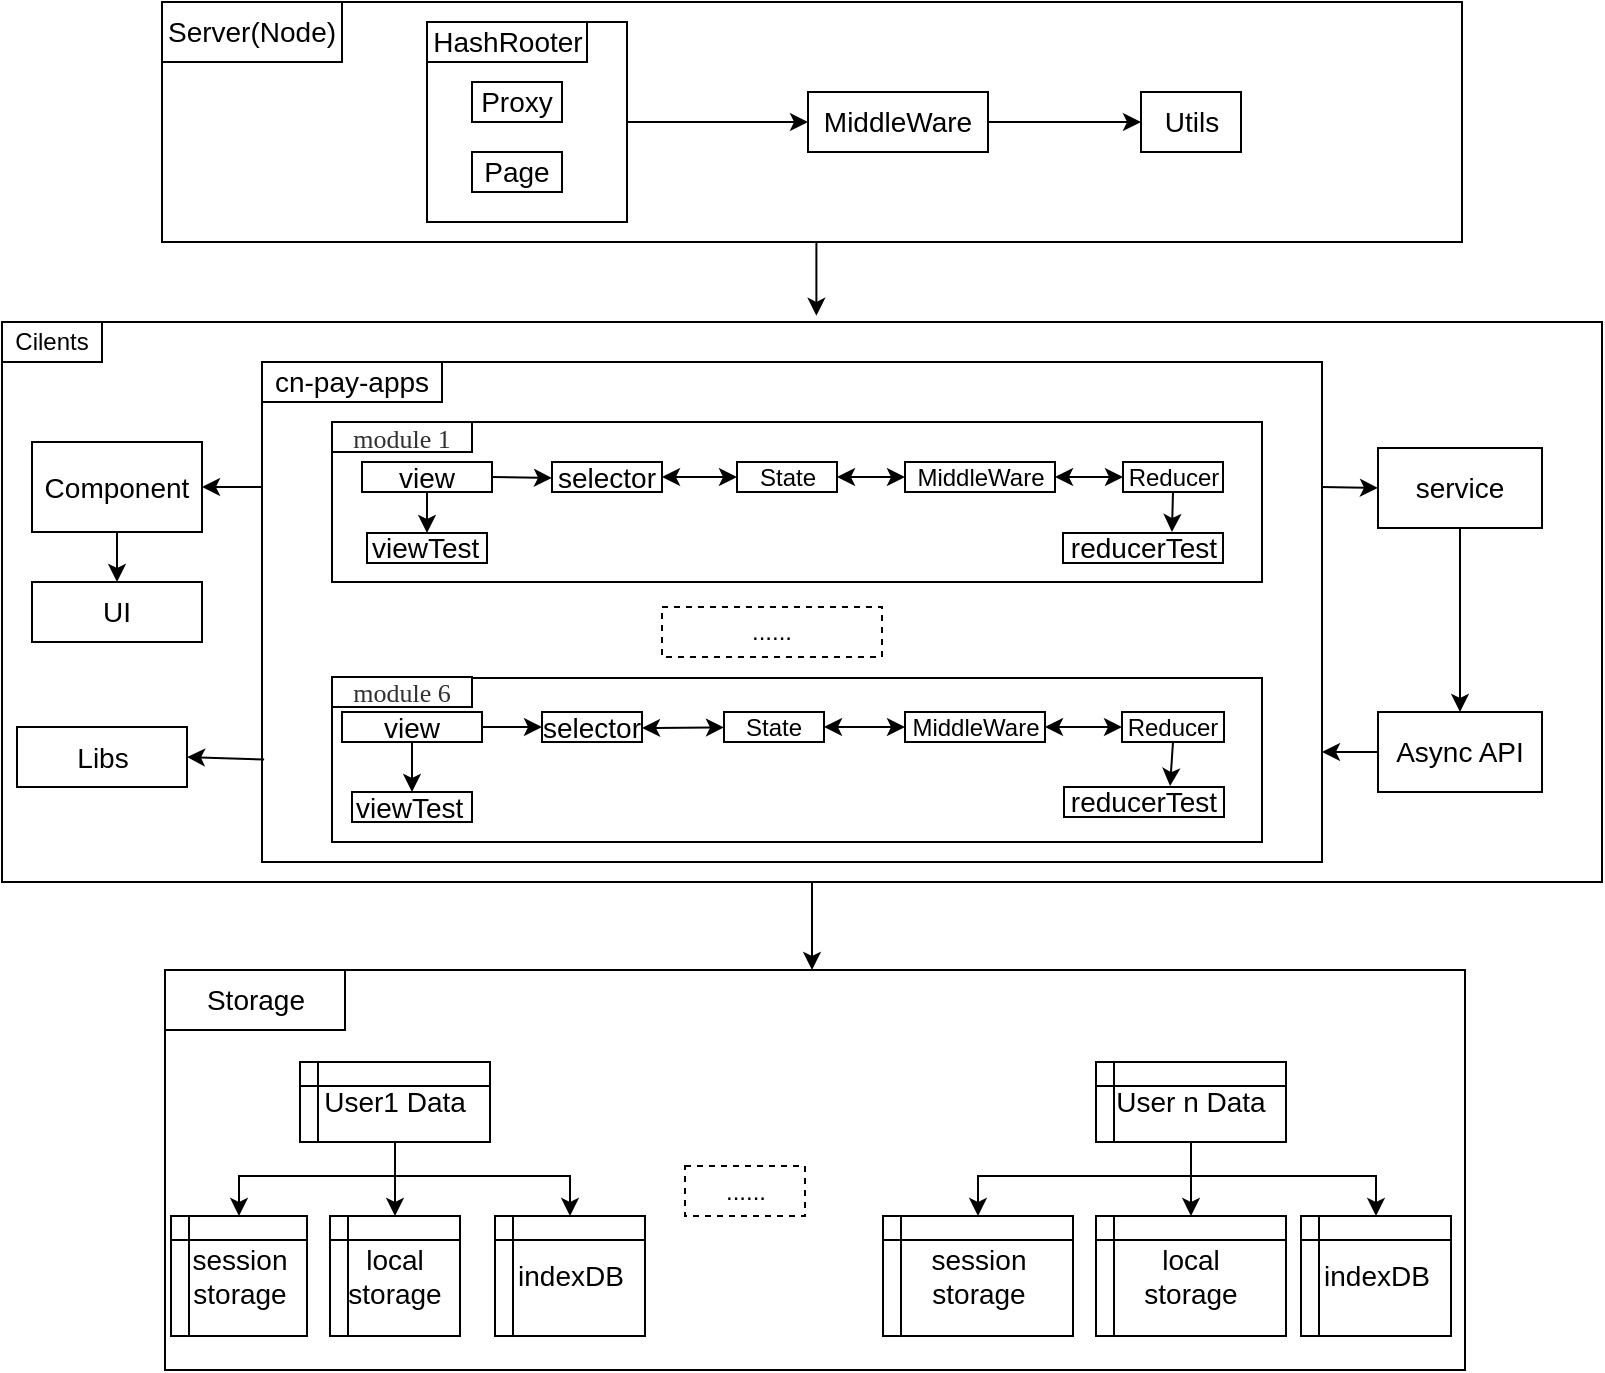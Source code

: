 <mxfile version="11.0.4" type="github"><diagram id="wLWgB8oCu5mPohRzCKuk" name="系统架构图"><mxGraphModel dx="946" dy="592" grid="1" gridSize="10" guides="1" tooltips="1" connect="1" arrows="1" fold="1" page="1" pageScale="1" pageWidth="827" pageHeight="1169" math="0" shadow="0"><root><mxCell id="0"/><mxCell id="1" parent="0"/><mxCell id="6Af2wgro7MaPZafJDlm1-158" style="edgeStyle=orthogonalEdgeStyle;rounded=0;orthogonalLoop=1;jettySize=auto;html=1;exitX=0.5;exitY=1;exitDx=0;exitDy=0;entryX=0.509;entryY=-0.011;entryDx=0;entryDy=0;entryPerimeter=0;" parent="1" source="6Af2wgro7MaPZafJDlm1-1" target="6Af2wgro7MaPZafJDlm1-13" edge="1"><mxGeometry relative="1" as="geometry"/></mxCell><mxCell id="6Af2wgro7MaPZafJDlm1-1" value="" style="rounded=0;whiteSpace=wrap;html=1;" parent="1" vertex="1"><mxGeometry x="90" y="40" width="650" height="120" as="geometry"/></mxCell><mxCell id="6Af2wgro7MaPZafJDlm1-2" value="&lt;font style=&quot;font-size: 14px&quot;&gt;Server(Node)&lt;/font&gt;" style="rounded=0;whiteSpace=wrap;html=1;" parent="1" vertex="1"><mxGeometry x="90" y="40" width="90" height="30" as="geometry"/></mxCell><mxCell id="6Af2wgro7MaPZafJDlm1-7" style="edgeStyle=orthogonalEdgeStyle;rounded=0;orthogonalLoop=1;jettySize=auto;html=1;exitX=1;exitY=0.5;exitDx=0;exitDy=0;entryX=0;entryY=0.5;entryDx=0;entryDy=0;" parent="1" source="6Af2wgro7MaPZafJDlm1-3" target="6Af2wgro7MaPZafJDlm1-5" edge="1"><mxGeometry relative="1" as="geometry"/></mxCell><mxCell id="6Af2wgro7MaPZafJDlm1-3" value="&lt;font style=&quot;font-size: 14px&quot;&gt;&lt;br&gt;&lt;/font&gt;" style="rounded=0;whiteSpace=wrap;html=1;" parent="1" vertex="1"><mxGeometry x="222.5" y="50" width="100" height="100" as="geometry"/></mxCell><mxCell id="6Af2wgro7MaPZafJDlm1-4" value="&lt;span style=&quot;white-space: normal&quot;&gt;&lt;font style=&quot;font-size: 14px&quot;&gt;HashRooter&lt;/font&gt;&lt;/span&gt;" style="rounded=0;whiteSpace=wrap;html=1;" parent="1" vertex="1"><mxGeometry x="222.5" y="50" width="80" height="20" as="geometry"/></mxCell><mxCell id="6Af2wgro7MaPZafJDlm1-8" style="edgeStyle=orthogonalEdgeStyle;rounded=0;orthogonalLoop=1;jettySize=auto;html=1;exitX=1;exitY=0.5;exitDx=0;exitDy=0;entryX=0;entryY=0.5;entryDx=0;entryDy=0;" parent="1" source="6Af2wgro7MaPZafJDlm1-5" target="6Af2wgro7MaPZafJDlm1-6" edge="1"><mxGeometry relative="1" as="geometry"/></mxCell><mxCell id="6Af2wgro7MaPZafJDlm1-5" value="&lt;font style=&quot;font-size: 14px&quot;&gt;MiddleWare&lt;/font&gt;" style="rounded=0;whiteSpace=wrap;html=1;" parent="1" vertex="1"><mxGeometry x="413" y="85" width="90" height="30" as="geometry"/></mxCell><mxCell id="6Af2wgro7MaPZafJDlm1-6" value="&lt;font style=&quot;font-size: 14px&quot;&gt;Utils&lt;/font&gt;" style="rounded=0;whiteSpace=wrap;html=1;" parent="1" vertex="1"><mxGeometry x="579.5" y="85" width="50" height="30" as="geometry"/></mxCell><mxCell id="6Af2wgro7MaPZafJDlm1-9" value="&lt;span style=&quot;font-size: 14px ; white-space: normal&quot;&gt;Proxy&lt;/span&gt;" style="rounded=0;whiteSpace=wrap;html=1;" parent="1" vertex="1"><mxGeometry x="245" y="80" width="45" height="20" as="geometry"/></mxCell><mxCell id="6Af2wgro7MaPZafJDlm1-11" value="&lt;span style=&quot;font-size: 14px ; white-space: normal&quot;&gt;Page&lt;/span&gt;" style="rounded=0;whiteSpace=wrap;html=1;" parent="1" vertex="1"><mxGeometry x="245" y="115" width="45" height="20" as="geometry"/></mxCell><mxCell id="6Af2wgro7MaPZafJDlm1-13" value="" style="rounded=0;whiteSpace=wrap;html=1;" parent="1" vertex="1"><mxGeometry x="10" y="200" width="800" height="280" as="geometry"/></mxCell><mxCell id="6Af2wgro7MaPZafJDlm1-14" value="Cilents" style="rounded=0;whiteSpace=wrap;html=1;" parent="1" vertex="1"><mxGeometry x="10" y="200" width="50" height="20" as="geometry"/></mxCell><mxCell id="6Af2wgro7MaPZafJDlm1-17" value="" style="rounded=0;whiteSpace=wrap;html=1;" parent="1" vertex="1"><mxGeometry x="140" y="220" width="530" height="250" as="geometry"/></mxCell><mxCell id="6Af2wgro7MaPZafJDlm1-18" value="&lt;font style=&quot;font-size: 14px&quot;&gt;cn-pay-apps&lt;/font&gt;" style="rounded=0;whiteSpace=wrap;html=1;" parent="1" vertex="1"><mxGeometry x="140" y="220" width="90" height="20" as="geometry"/></mxCell><mxCell id="6Af2wgro7MaPZafJDlm1-19" value="" style="rounded=0;whiteSpace=wrap;html=1;fontFamily=Helvetica;fontSize=12;fontColor=#000000;align=center;strokeColor=#000000;fillColor=#ffffff;" parent="1" vertex="1"><mxGeometry x="175" y="250" width="465" height="80" as="geometry"/></mxCell><mxCell id="6Af2wgro7MaPZafJDlm1-20" value="&lt;span style=&quot;color: rgb(49 , 49 , 49) ; font-family: &amp;#34;stheiti&amp;#34; ; font-size: 13px ; text-align: left ; white-space: normal&quot;&gt;module 1&lt;/span&gt;" style="rounded=0;whiteSpace=wrap;html=1;" parent="1" vertex="1"><mxGeometry x="175" y="250" width="70" height="15" as="geometry"/></mxCell><mxCell id="6Af2wgro7MaPZafJDlm1-47" style="edgeStyle=none;rounded=0;orthogonalLoop=1;jettySize=auto;html=1;exitX=1;exitY=0.5;exitDx=0;exitDy=0;entryX=0;entryY=0.5;entryDx=0;entryDy=0;" parent="1" source="6Af2wgro7MaPZafJDlm1-23" edge="1"><mxGeometry relative="1" as="geometry"><mxPoint x="285" y="278" as="targetPoint"/></mxGeometry></mxCell><mxCell id="6Af2wgro7MaPZafJDlm1-23" value="&lt;font style=&quot;font-size: 14px&quot;&gt;view&lt;/font&gt;" style="rounded=0;whiteSpace=wrap;html=1;" parent="1" vertex="1"><mxGeometry x="190" y="270" width="65" height="15" as="geometry"/></mxCell><mxCell id="6Af2wgro7MaPZafJDlm1-27" value="State" style="rounded=0;whiteSpace=wrap;html=1;" parent="1" vertex="1"><mxGeometry x="377.5" y="270" width="50" height="15" as="geometry"/></mxCell><mxCell id="6Af2wgro7MaPZafJDlm1-31" value="MiddleWare" style="rounded=0;whiteSpace=wrap;html=1;" parent="1" vertex="1"><mxGeometry x="461.5" y="270" width="75" height="15" as="geometry"/></mxCell><mxCell id="6Af2wgro7MaPZafJDlm1-42" value="" style="endArrow=classic;startArrow=classic;html=1;entryX=0;entryY=0.5;entryDx=0;entryDy=0;exitX=1;exitY=0.5;exitDx=0;exitDy=0;" parent="1" source="6Af2wgro7MaPZafJDlm1-88" target="6Af2wgro7MaPZafJDlm1-27" edge="1"><mxGeometry width="50" height="50" relative="1" as="geometry"><mxPoint x="345" y="278" as="sourcePoint"/><mxPoint x="360" y="409" as="targetPoint"/></mxGeometry></mxCell><mxCell id="6Af2wgro7MaPZafJDlm1-45" value="" style="endArrow=classic;startArrow=classic;html=1;entryX=0;entryY=0.5;entryDx=0;entryDy=0;exitX=1;exitY=0.5;exitDx=0;exitDy=0;" parent="1" source="6Af2wgro7MaPZafJDlm1-27" target="6Af2wgro7MaPZafJDlm1-31" edge="1"><mxGeometry width="50" height="50" relative="1" as="geometry"><mxPoint x="420" y="413" as="sourcePoint"/><mxPoint x="380" y="423" as="targetPoint"/></mxGeometry></mxCell><mxCell id="6Af2wgro7MaPZafJDlm1-59" value="......" style="rounded=0;whiteSpace=wrap;html=1;align=center;dashed=1;" parent="1" vertex="1"><mxGeometry x="340" y="342.5" width="110" height="25" as="geometry"/></mxCell><mxCell id="6Af2wgro7MaPZafJDlm1-60" value="" style="rounded=0;whiteSpace=wrap;html=1;fontFamily=Helvetica;fontSize=12;fontColor=#000000;align=center;strokeColor=#000000;fillColor=#ffffff;" parent="1" vertex="1"><mxGeometry x="175" y="378" width="465" height="82" as="geometry"/></mxCell><mxCell id="6Af2wgro7MaPZafJDlm1-61" value="&lt;span style=&quot;color: rgb(49 , 49 , 49) ; font-family: &amp;#34;stheiti&amp;#34; ; font-size: 13px ; text-align: left ; white-space: normal&quot;&gt;module 6&lt;/span&gt;" style="rounded=0;whiteSpace=wrap;html=1;" parent="1" vertex="1"><mxGeometry x="175" y="377.5" width="70" height="15" as="geometry"/></mxCell><mxCell id="6Af2wgro7MaPZafJDlm1-69" style="edgeStyle=none;rounded=0;orthogonalLoop=1;jettySize=auto;html=1;exitX=1;exitY=0.5;exitDx=0;exitDy=0;" parent="1" source="6Af2wgro7MaPZafJDlm1-62" target="6Af2wgro7MaPZafJDlm1-63" edge="1"><mxGeometry relative="1" as="geometry"/></mxCell><mxCell id="6Af2wgro7MaPZafJDlm1-62" value="&lt;font style=&quot;font-size: 14px&quot;&gt;view&lt;/font&gt;" style="rounded=0;whiteSpace=wrap;html=1;" parent="1" vertex="1"><mxGeometry x="180" y="395" width="70" height="15" as="geometry"/></mxCell><mxCell id="6Af2wgro7MaPZafJDlm1-63" value="&lt;font style=&quot;font-size: 14px&quot;&gt;selector&lt;/font&gt;" style="rounded=0;whiteSpace=wrap;html=1;" parent="1" vertex="1"><mxGeometry x="280" y="395" width="50" height="15" as="geometry"/></mxCell><mxCell id="6Af2wgro7MaPZafJDlm1-64" value="State" style="rounded=0;whiteSpace=wrap;html=1;" parent="1" vertex="1"><mxGeometry x="371" y="395" width="50" height="15" as="geometry"/></mxCell><mxCell id="6Af2wgro7MaPZafJDlm1-66" value="MiddleWare" style="rounded=0;whiteSpace=wrap;html=1;" parent="1" vertex="1"><mxGeometry x="461.5" y="395" width="70" height="15" as="geometry"/></mxCell><mxCell id="6Af2wgro7MaPZafJDlm1-70" value="" style="endArrow=classic;startArrow=classic;html=1;" parent="1" source="6Af2wgro7MaPZafJDlm1-64" edge="1"><mxGeometry width="50" height="50" relative="1" as="geometry"><mxPoint x="284.289" y="452.5" as="sourcePoint"/><mxPoint x="330" y="403" as="targetPoint"/></mxGeometry></mxCell><mxCell id="6Af2wgro7MaPZafJDlm1-71" value="" style="endArrow=classic;startArrow=classic;html=1;exitX=0;exitY=0.5;exitDx=0;exitDy=0;entryX=1;entryY=0.5;entryDx=0;entryDy=0;" parent="1" source="6Af2wgro7MaPZafJDlm1-66" target="6Af2wgro7MaPZafJDlm1-64" edge="1"><mxGeometry width="50" height="50" relative="1" as="geometry"><mxPoint x="410" y="450" as="sourcePoint"/><mxPoint x="460" y="400" as="targetPoint"/></mxGeometry></mxCell><mxCell id="6Af2wgro7MaPZafJDlm1-74" style="edgeStyle=none;rounded=0;orthogonalLoop=1;jettySize=auto;html=1;exitX=0;exitY=0.25;exitDx=0;exitDy=0;entryX=1;entryY=0.5;entryDx=0;entryDy=0;" parent="1" source="6Af2wgro7MaPZafJDlm1-17" target="6Af2wgro7MaPZafJDlm1-73" edge="1"><mxGeometry relative="1" as="geometry"/></mxCell><mxCell id="6Af2wgro7MaPZafJDlm1-77" style="edgeStyle=none;rounded=0;orthogonalLoop=1;jettySize=auto;html=1;exitX=0.5;exitY=1;exitDx=0;exitDy=0;" parent="1" source="6Af2wgro7MaPZafJDlm1-73" target="6Af2wgro7MaPZafJDlm1-76" edge="1"><mxGeometry relative="1" as="geometry"/></mxCell><mxCell id="6Af2wgro7MaPZafJDlm1-73" value="&lt;font style=&quot;font-size: 14px&quot;&gt;Component&lt;/font&gt;" style="rounded=0;whiteSpace=wrap;html=1;" parent="1" vertex="1"><mxGeometry x="25" y="260" width="85" height="45" as="geometry"/></mxCell><mxCell id="6Af2wgro7MaPZafJDlm1-76" value="&lt;font style=&quot;font-size: 14px&quot;&gt;UI&lt;/font&gt;" style="rounded=0;whiteSpace=wrap;html=1;" parent="1" vertex="1"><mxGeometry x="25" y="330" width="85" height="30" as="geometry"/></mxCell><mxCell id="6Af2wgro7MaPZafJDlm1-80" style="edgeStyle=none;rounded=0;orthogonalLoop=1;jettySize=auto;html=1;exitX=0.002;exitY=0.795;exitDx=0;exitDy=0;entryX=1;entryY=0.5;entryDx=0;entryDy=0;exitPerimeter=0;" parent="1" source="6Af2wgro7MaPZafJDlm1-17" target="6Af2wgro7MaPZafJDlm1-79" edge="1"><mxGeometry relative="1" as="geometry"/></mxCell><mxCell id="6Af2wgro7MaPZafJDlm1-79" value="&lt;font style=&quot;font-size: 14px&quot;&gt;Libs&lt;/font&gt;" style="rounded=0;whiteSpace=wrap;html=1;" parent="1" vertex="1"><mxGeometry x="17.5" y="402.5" width="85" height="30" as="geometry"/></mxCell><mxCell id="6Af2wgro7MaPZafJDlm1-112" style="edgeStyle=none;rounded=0;orthogonalLoop=1;jettySize=auto;html=1;exitX=0.5;exitY=1;exitDx=0;exitDy=0;entryX=0.681;entryY=-0.033;entryDx=0;entryDy=0;entryPerimeter=0;" parent="1" source="6Af2wgro7MaPZafJDlm1-82" target="6Af2wgro7MaPZafJDlm1-96" edge="1"><mxGeometry relative="1" as="geometry"/></mxCell><mxCell id="6Af2wgro7MaPZafJDlm1-82" value="Reducer" style="rounded=0;whiteSpace=wrap;html=1;" parent="1" vertex="1"><mxGeometry x="570.5" y="270" width="50" height="15" as="geometry"/></mxCell><mxCell id="6Af2wgro7MaPZafJDlm1-88" value="&lt;font style=&quot;font-size: 14px&quot;&gt;selector&lt;/font&gt;" style="rounded=0;whiteSpace=wrap;html=1;" parent="1" vertex="1"><mxGeometry x="285" y="270" width="55" height="15" as="geometry"/></mxCell><mxCell id="6Af2wgro7MaPZafJDlm1-93" value="" style="endArrow=classic;startArrow=classic;html=1;entryX=0;entryY=0.5;entryDx=0;entryDy=0;exitX=1;exitY=0.5;exitDx=0;exitDy=0;" parent="1" source="6Af2wgro7MaPZafJDlm1-31" target="6Af2wgro7MaPZafJDlm1-82" edge="1"><mxGeometry width="50" height="50" relative="1" as="geometry"><mxPoint x="540" y="330" as="sourcePoint"/><mxPoint x="590" y="280" as="targetPoint"/></mxGeometry></mxCell><mxCell id="6Af2wgro7MaPZafJDlm1-110" style="edgeStyle=none;rounded=0;orthogonalLoop=1;jettySize=auto;html=1;exitX=0.5;exitY=1;exitDx=0;exitDy=0;entryX=0.5;entryY=0;entryDx=0;entryDy=0;" parent="1" source="6Af2wgro7MaPZafJDlm1-23" target="6Af2wgro7MaPZafJDlm1-94" edge="1"><mxGeometry relative="1" as="geometry"/></mxCell><mxCell id="6Af2wgro7MaPZafJDlm1-94" value="&lt;font style=&quot;font-size: 14px&quot;&gt;viewTest&lt;/font&gt;" style="rounded=0;whiteSpace=wrap;html=1;align=left;" parent="1" vertex="1"><mxGeometry x="192.5" y="305.5" width="60" height="15" as="geometry"/></mxCell><mxCell id="6Af2wgro7MaPZafJDlm1-96" value="&lt;span style=&quot;font-size: 14px&quot;&gt;reducerTest&lt;/span&gt;" style="rounded=0;whiteSpace=wrap;html=1;" parent="1" vertex="1"><mxGeometry x="540.5" y="305.5" width="80" height="15" as="geometry"/></mxCell><mxCell id="6Af2wgro7MaPZafJDlm1-133" style="edgeStyle=none;rounded=0;orthogonalLoop=1;jettySize=auto;html=1;exitX=0.5;exitY=1;exitDx=0;exitDy=0;entryX=0.663;entryY=-0.033;entryDx=0;entryDy=0;entryPerimeter=0;" parent="1" source="6Af2wgro7MaPZafJDlm1-115" target="6Af2wgro7MaPZafJDlm1-128" edge="1"><mxGeometry relative="1" as="geometry"/></mxCell><mxCell id="6Af2wgro7MaPZafJDlm1-115" value="Reducer" style="rounded=0;whiteSpace=wrap;html=1;" parent="1" vertex="1"><mxGeometry x="570" y="395" width="51" height="15" as="geometry"/></mxCell><mxCell id="6Af2wgro7MaPZafJDlm1-118" value="" style="endArrow=classic;startArrow=classic;html=1;exitX=1;exitY=0.5;exitDx=0;exitDy=0;entryX=0;entryY=0.5;entryDx=0;entryDy=0;" parent="1" source="6Af2wgro7MaPZafJDlm1-66" target="6Af2wgro7MaPZafJDlm1-115" edge="1"><mxGeometry width="50" height="50" relative="1" as="geometry"><mxPoint x="540" y="450" as="sourcePoint"/><mxPoint x="560" y="406" as="targetPoint"/></mxGeometry></mxCell><mxCell id="6Af2wgro7MaPZafJDlm1-121" style="edgeStyle=none;rounded=0;orthogonalLoop=1;jettySize=auto;html=1;exitX=1;exitY=0.25;exitDx=0;exitDy=0;entryX=0;entryY=0.5;entryDx=0;entryDy=0;" parent="1" source="6Af2wgro7MaPZafJDlm1-17" target="6Af2wgro7MaPZafJDlm1-119" edge="1"><mxGeometry relative="1" as="geometry"/></mxCell><mxCell id="6Af2wgro7MaPZafJDlm1-124" style="edgeStyle=none;rounded=0;orthogonalLoop=1;jettySize=auto;html=1;exitX=0.5;exitY=1;exitDx=0;exitDy=0;entryX=0.5;entryY=0;entryDx=0;entryDy=0;" parent="1" source="6Af2wgro7MaPZafJDlm1-119" target="6Af2wgro7MaPZafJDlm1-123" edge="1"><mxGeometry relative="1" as="geometry"/></mxCell><mxCell id="6Af2wgro7MaPZafJDlm1-119" value="&lt;font style=&quot;font-size: 14px&quot;&gt;service&lt;/font&gt;" style="rounded=0;whiteSpace=wrap;html=1;" parent="1" vertex="1"><mxGeometry x="698" y="263" width="82" height="40" as="geometry"/></mxCell><mxCell id="6Af2wgro7MaPZafJDlm1-125" style="edgeStyle=none;rounded=0;orthogonalLoop=1;jettySize=auto;html=1;exitX=0;exitY=0.5;exitDx=0;exitDy=0;entryX=1;entryY=0.78;entryDx=0;entryDy=0;entryPerimeter=0;" parent="1" source="6Af2wgro7MaPZafJDlm1-123" target="6Af2wgro7MaPZafJDlm1-17" edge="1"><mxGeometry relative="1" as="geometry"/></mxCell><mxCell id="6Af2wgro7MaPZafJDlm1-123" value="&lt;font style=&quot;font-size: 14px&quot;&gt;Async API&lt;/font&gt;" style="rounded=0;whiteSpace=wrap;html=1;" parent="1" vertex="1"><mxGeometry x="698" y="395" width="82" height="40" as="geometry"/></mxCell><mxCell id="6Af2wgro7MaPZafJDlm1-127" style="edgeStyle=none;rounded=0;orthogonalLoop=1;jettySize=auto;html=1;exitX=0.5;exitY=1;exitDx=0;exitDy=0;entryX=0.5;entryY=0;entryDx=0;entryDy=0;" parent="1" source="6Af2wgro7MaPZafJDlm1-62" target="6Af2wgro7MaPZafJDlm1-126" edge="1"><mxGeometry relative="1" as="geometry"/></mxCell><mxCell id="6Af2wgro7MaPZafJDlm1-126" value="&lt;font style=&quot;font-size: 14px&quot;&gt;viewTest&lt;/font&gt;" style="rounded=0;whiteSpace=wrap;html=1;align=left;" parent="1" vertex="1"><mxGeometry x="185" y="435" width="60" height="15" as="geometry"/></mxCell><mxCell id="6Af2wgro7MaPZafJDlm1-128" value="&lt;span style=&quot;font-size: 14px&quot;&gt;reducerTest&lt;/span&gt;" style="rounded=0;whiteSpace=wrap;html=1;" parent="1" vertex="1"><mxGeometry x="541" y="432.5" width="80" height="15" as="geometry"/></mxCell><mxCell id="6Af2wgro7MaPZafJDlm1-159" style="edgeStyle=orthogonalEdgeStyle;rounded=0;orthogonalLoop=1;jettySize=auto;html=1;exitX=0.5;exitY=0;exitDx=0;exitDy=0;entryX=0.5;entryY=0;entryDx=0;entryDy=0;" parent="1" edge="1"><mxGeometry relative="1" as="geometry"><mxPoint x="415" y="524" as="targetPoint"/><mxPoint x="415" y="490" as="sourcePoint"/><Array as="points"><mxPoint x="415" y="480"/><mxPoint x="415" y="480"/></Array></mxGeometry></mxCell><mxCell id="6Af2wgro7MaPZafJDlm1-137" value="&lt;span style=&quot;font-size: 14px&quot;&gt;Storage&lt;/span&gt;" style="rounded=0;whiteSpace=wrap;html=1;" parent="1" vertex="1"><mxGeometry x="91.5" y="524" width="90" height="30" as="geometry"/></mxCell><mxCell id="6Af2wgro7MaPZafJDlm1-144" style="edgeStyle=orthogonalEdgeStyle;rounded=0;orthogonalLoop=1;jettySize=auto;html=1;exitX=0.5;exitY=1;exitDx=0;exitDy=0;entryX=0.5;entryY=0;entryDx=0;entryDy=0;" parent="1" source="6Af2wgro7MaPZafJDlm1-138" target="6Af2wgro7MaPZafJDlm1-141" edge="1"><mxGeometry relative="1" as="geometry"><Array as="points"><mxPoint x="206.5" y="627"/><mxPoint x="128.5" y="627"/></Array></mxGeometry></mxCell><mxCell id="6Af2wgro7MaPZafJDlm1-170" style="edgeStyle=orthogonalEdgeStyle;rounded=0;orthogonalLoop=1;jettySize=auto;html=1;exitX=0.5;exitY=1;exitDx=0;exitDy=0;" parent="1" source="6Af2wgro7MaPZafJDlm1-138" target="6Af2wgro7MaPZafJDlm1-160" edge="1"><mxGeometry relative="1" as="geometry"><Array as="points"><mxPoint x="207" y="627"/><mxPoint x="294" y="627"/></Array></mxGeometry></mxCell><mxCell id="6Af2wgro7MaPZafJDlm1-138" value="&lt;font style=&quot;font-size: 14px&quot;&gt;User1 Data&lt;/font&gt;" style="shape=internalStorage;whiteSpace=wrap;html=1;backgroundOutline=1;align=center;dx=9;dy=12;" parent="1" vertex="1"><mxGeometry x="159" y="570" width="95" height="40" as="geometry"/></mxCell><mxCell id="6Af2wgro7MaPZafJDlm1-141" value="&lt;font style=&quot;font-size: 14px&quot;&gt;session &lt;br&gt;storage&lt;/font&gt;" style="shape=internalStorage;whiteSpace=wrap;html=1;backgroundOutline=1;align=center;dx=9;dy=12;" parent="1" vertex="1"><mxGeometry x="94.5" y="647" width="68" height="60" as="geometry"/></mxCell><mxCell id="6Af2wgro7MaPZafJDlm1-148" style="edgeStyle=orthogonalEdgeStyle;rounded=0;orthogonalLoop=1;jettySize=auto;html=1;exitX=0.5;exitY=1;exitDx=0;exitDy=0;entryX=0.5;entryY=0;entryDx=0;entryDy=0;" parent="1" source="6Af2wgro7MaPZafJDlm1-138" target="6Af2wgro7MaPZafJDlm1-143" edge="1"><mxGeometry relative="1" as="geometry"><Array as="points"><mxPoint x="206.5" y="640"/><mxPoint x="206.5" y="640"/></Array></mxGeometry></mxCell><mxCell id="6Af2wgro7MaPZafJDlm1-143" value="&lt;font style=&quot;font-size: 14px&quot;&gt;local&lt;br&gt;storage&lt;/font&gt;" style="shape=internalStorage;whiteSpace=wrap;html=1;backgroundOutline=1;align=center;dx=9;dy=12;" parent="1" vertex="1"><mxGeometry x="174" y="647" width="65" height="60" as="geometry"/></mxCell><mxCell id="6Af2wgro7MaPZafJDlm1-149" value="......" style="rounded=0;whiteSpace=wrap;html=1;align=center;dashed=1;" parent="1" vertex="1"><mxGeometry x="351.5" y="622" width="60" height="25" as="geometry"/></mxCell><mxCell id="6Af2wgro7MaPZafJDlm1-164" style="edgeStyle=orthogonalEdgeStyle;rounded=0;orthogonalLoop=1;jettySize=auto;html=1;exitX=0.5;exitY=1;exitDx=0;exitDy=0;entryX=0.5;entryY=0;entryDx=0;entryDy=0;" parent="1" source="6Af2wgro7MaPZafJDlm1-150" target="6Af2wgro7MaPZafJDlm1-152" edge="1"><mxGeometry relative="1" as="geometry"/></mxCell><mxCell id="6Af2wgro7MaPZafJDlm1-171" style="edgeStyle=orthogonalEdgeStyle;rounded=0;orthogonalLoop=1;jettySize=auto;html=1;exitX=0.5;exitY=1;exitDx=0;exitDy=0;entryX=0.5;entryY=0;entryDx=0;entryDy=0;" parent="1" source="6Af2wgro7MaPZafJDlm1-150" target="6Af2wgro7MaPZafJDlm1-151" edge="1"><mxGeometry relative="1" as="geometry"><Array as="points"><mxPoint x="605" y="627"/><mxPoint x="498" y="627"/></Array></mxGeometry></mxCell><mxCell id="6Af2wgro7MaPZafJDlm1-172" style="edgeStyle=orthogonalEdgeStyle;rounded=0;orthogonalLoop=1;jettySize=auto;html=1;exitX=0.5;exitY=1;exitDx=0;exitDy=0;entryX=0.5;entryY=0;entryDx=0;entryDy=0;" parent="1" source="6Af2wgro7MaPZafJDlm1-150" target="6Af2wgro7MaPZafJDlm1-162" edge="1"><mxGeometry relative="1" as="geometry"><Array as="points"><mxPoint x="605" y="627"/><mxPoint x="697" y="627"/></Array></mxGeometry></mxCell><mxCell id="6Af2wgro7MaPZafJDlm1-150" value="&lt;font style=&quot;font-size: 14px&quot;&gt;User n Data&lt;/font&gt;" style="shape=internalStorage;whiteSpace=wrap;html=1;backgroundOutline=1;align=center;dx=9;dy=12;" parent="1" vertex="1"><mxGeometry x="557" y="570" width="95" height="40" as="geometry"/></mxCell><mxCell id="6Af2wgro7MaPZafJDlm1-151" value="&lt;font style=&quot;font-size: 14px&quot;&gt;session &lt;br&gt;storage&lt;/font&gt;" style="shape=internalStorage;whiteSpace=wrap;html=1;backgroundOutline=1;align=center;dx=9;dy=12;" parent="1" vertex="1"><mxGeometry x="450.5" y="647" width="95" height="60" as="geometry"/></mxCell><mxCell id="6Af2wgro7MaPZafJDlm1-152" value="&lt;font style=&quot;font-size: 14px&quot;&gt;local&lt;br&gt;storage&lt;/font&gt;" style="shape=internalStorage;whiteSpace=wrap;html=1;backgroundOutline=1;align=center;dx=9;dy=12;" parent="1" vertex="1"><mxGeometry x="557" y="647" width="95" height="60" as="geometry"/></mxCell><mxCell id="6Af2wgro7MaPZafJDlm1-160" value="&lt;span style=&quot;font-size: 14px&quot;&gt;indexDB&lt;/span&gt;" style="shape=internalStorage;whiteSpace=wrap;html=1;backgroundOutline=1;align=center;dx=9;dy=12;" parent="1" vertex="1"><mxGeometry x="256.5" y="647" width="75" height="60" as="geometry"/></mxCell><mxCell id="6Af2wgro7MaPZafJDlm1-162" value="&lt;span style=&quot;font-size: 14px&quot;&gt;indexDB&lt;/span&gt;" style="shape=internalStorage;whiteSpace=wrap;html=1;backgroundOutline=1;align=center;dx=9;dy=12;" parent="1" vertex="1"><mxGeometry x="659.5" y="647" width="75" height="60" as="geometry"/></mxCell><mxCell id="6Af2wgro7MaPZafJDlm1-166" value="" style="rounded=0;whiteSpace=wrap;html=1;fillColor=none;" parent="1" vertex="1"><mxGeometry x="91.5" y="524" width="650" height="200" as="geometry"/></mxCell></root></mxGraphModel></diagram><diagram id="3g7rs8XaV-dQ0H0I2YBZ" name="系统模块划分图"><mxGraphModel dx="946" dy="543" grid="1" gridSize="10" guides="1" tooltips="1" connect="1" arrows="1" fold="1" page="1" pageScale="1" pageWidth="827" pageHeight="1169" math="0" shadow="0"><root><mxCell id="vye1kwi9wD9lyqn_AnTP-0"/><mxCell id="vye1kwi9wD9lyqn_AnTP-1" parent="vye1kwi9wD9lyqn_AnTP-0"/><mxCell id="4vS0ZjOwSv0PkLCYgHha-42" style="edgeStyle=orthogonalEdgeStyle;rounded=0;orthogonalLoop=1;jettySize=auto;html=1;exitX=0.5;exitY=1;exitDx=0;exitDy=0;entryX=0.5;entryY=0;entryDx=0;entryDy=0;fontColor=#000000;" edge="1" parent="vye1kwi9wD9lyqn_AnTP-1" source="4vS0ZjOwSv0PkLCYgHha-0" target="4vS0ZjOwSv0PkLCYgHha-1"><mxGeometry relative="1" as="geometry"/></mxCell><mxCell id="4vS0ZjOwSv0PkLCYgHha-43" style="edgeStyle=orthogonalEdgeStyle;rounded=0;orthogonalLoop=1;jettySize=auto;html=1;exitX=0.5;exitY=1;exitDx=0;exitDy=0;entryX=0.5;entryY=0;entryDx=0;entryDy=0;fontColor=#000000;" edge="1" parent="vye1kwi9wD9lyqn_AnTP-1" source="4vS0ZjOwSv0PkLCYgHha-0" target="4vS0ZjOwSv0PkLCYgHha-21"><mxGeometry relative="1" as="geometry"/></mxCell><mxCell id="4vS0ZjOwSv0PkLCYgHha-44" style="edgeStyle=orthogonalEdgeStyle;rounded=0;orthogonalLoop=1;jettySize=auto;html=1;exitX=0.5;exitY=1;exitDx=0;exitDy=0;entryX=0.5;entryY=0;entryDx=0;entryDy=0;fontColor=#000000;" edge="1" parent="vye1kwi9wD9lyqn_AnTP-1" source="4vS0ZjOwSv0PkLCYgHha-0" target="4vS0ZjOwSv0PkLCYgHha-8"><mxGeometry relative="1" as="geometry"/></mxCell><mxCell id="4vS0ZjOwSv0PkLCYgHha-45" style="edgeStyle=orthogonalEdgeStyle;rounded=0;orthogonalLoop=1;jettySize=auto;html=1;exitX=0.5;exitY=1;exitDx=0;exitDy=0;entryX=0.5;entryY=0;entryDx=0;entryDy=0;fontColor=#000000;" edge="1" parent="vye1kwi9wD9lyqn_AnTP-1" source="4vS0ZjOwSv0PkLCYgHha-0" target="4vS0ZjOwSv0PkLCYgHha-9"><mxGeometry relative="1" as="geometry"/></mxCell><mxCell id="4vS0ZjOwSv0PkLCYgHha-46" style="edgeStyle=orthogonalEdgeStyle;rounded=0;orthogonalLoop=1;jettySize=auto;html=1;exitX=0.5;exitY=1;exitDx=0;exitDy=0;entryX=0.5;entryY=0;entryDx=0;entryDy=0;fontColor=#000000;" edge="1" parent="vye1kwi9wD9lyqn_AnTP-1" source="4vS0ZjOwSv0PkLCYgHha-0" target="4vS0ZjOwSv0PkLCYgHha-10"><mxGeometry relative="1" as="geometry"/></mxCell><mxCell id="4vS0ZjOwSv0PkLCYgHha-47" style="edgeStyle=orthogonalEdgeStyle;rounded=0;orthogonalLoop=1;jettySize=auto;html=1;exitX=0.5;exitY=1;exitDx=0;exitDy=0;fontColor=#000000;" edge="1" parent="vye1kwi9wD9lyqn_AnTP-1" source="4vS0ZjOwSv0PkLCYgHha-0" target="4vS0ZjOwSv0PkLCYgHha-11"><mxGeometry relative="1" as="geometry"/></mxCell><mxCell id="4vS0ZjOwSv0PkLCYgHha-0" value="&lt;font style=&quot;font-size: 18px&quot;&gt;系统前端模块划分&lt;/font&gt;" style="rounded=0;whiteSpace=wrap;html=1;" vertex="1" parent="vye1kwi9wD9lyqn_AnTP-1"><mxGeometry x="260" y="120" width="310" height="40" as="geometry"/></mxCell><mxCell id="4vS0ZjOwSv0PkLCYgHha-1" value="" style="rounded=0;labelPosition=left;verticalLabelPosition=middle;align=left;verticalAlign=middle;html=1;whiteSpace=wrap;" vertex="1" parent="vye1kwi9wD9lyqn_AnTP-1"><mxGeometry x="200" y="200" width="40" height="200" as="geometry"/></mxCell><mxCell id="4vS0ZjOwSv0PkLCYgHha-8" value="" style="rounded=0;whiteSpace=wrap;html=1;" vertex="1" parent="vye1kwi9wD9lyqn_AnTP-1"><mxGeometry x="360" y="200" width="40" height="200" as="geometry"/></mxCell><mxCell id="4vS0ZjOwSv0PkLCYgHha-9" value="" style="rounded=0;whiteSpace=wrap;html=1;" vertex="1" parent="vye1kwi9wD9lyqn_AnTP-1"><mxGeometry x="440" y="200" width="40" height="200" as="geometry"/></mxCell><mxCell id="4vS0ZjOwSv0PkLCYgHha-10" value="" style="rounded=0;whiteSpace=wrap;html=1;" vertex="1" parent="vye1kwi9wD9lyqn_AnTP-1"><mxGeometry x="520" y="200" width="40" height="200" as="geometry"/></mxCell><mxCell id="4vS0ZjOwSv0PkLCYgHha-11" value="" style="rounded=0;whiteSpace=wrap;html=1;" vertex="1" parent="vye1kwi9wD9lyqn_AnTP-1"><mxGeometry x="600" y="200" width="40" height="200" as="geometry"/></mxCell><mxCell id="4vS0ZjOwSv0PkLCYgHha-13" value="&lt;br style=&quot;font-size: 18px ; text-align: left&quot;&gt;&lt;br style=&quot;font-size: 18px ; text-align: left&quot;&gt;&lt;br style=&quot;font-size: 18px ; text-align: left&quot;&gt;&lt;br style=&quot;font-size: 18px ; text-align: left&quot;&gt;&lt;br style=&quot;font-size: 18px ; text-align: left&quot;&gt;&lt;br style=&quot;font-size: 18px ; text-align: left&quot;&gt;&lt;span style=&quot;font-size: 18px ; text-align: left&quot;&gt;对账单列表模块&lt;/span&gt;" style="text;html=1;strokeColor=none;fillColor=none;align=center;verticalAlign=middle;whiteSpace=wrap;rounded=0;" vertex="1" parent="vye1kwi9wD9lyqn_AnTP-1"><mxGeometry x="210" y="230" width="20" height="20" as="geometry"/></mxCell><mxCell id="4vS0ZjOwSv0PkLCYgHha-21" value="" style="rounded=0;labelPosition=left;verticalLabelPosition=middle;align=left;verticalAlign=middle;html=1;whiteSpace=wrap;" vertex="1" parent="vye1kwi9wD9lyqn_AnTP-1"><mxGeometry x="280" y="200" width="40" height="200" as="geometry"/></mxCell><mxCell id="4vS0ZjOwSv0PkLCYgHha-30" value="&lt;span style=&quot;text-align: left ; white-space: nowrap&quot;&gt;&lt;font style=&quot;font-size: 18px&quot;&gt;形&lt;br&gt;式&lt;br&gt;发&lt;br&gt;票&lt;br&gt;列&lt;br&gt;表&lt;br&gt;模&lt;br&gt;块&lt;/font&gt;&lt;/span&gt;" style="text;html=1;strokeColor=none;fillColor=none;align=center;verticalAlign=middle;whiteSpace=wrap;rounded=0;fontColor=#000000;" vertex="1" parent="vye1kwi9wD9lyqn_AnTP-1"><mxGeometry x="285" y="290" width="30" height="30" as="geometry"/></mxCell><mxCell id="4vS0ZjOwSv0PkLCYgHha-35" value="&lt;font style=&quot;font-size: 18px&quot;&gt;形&lt;br&gt;式&lt;br&gt;发&lt;br&gt;票&lt;br&gt;草&lt;br&gt;稿&lt;br&gt;模&lt;br&gt;块&lt;/font&gt;" style="text;html=1;fontColor=#000000;" vertex="1" parent="vye1kwi9wD9lyqn_AnTP-1"><mxGeometry x="370" y="212.5" width="120" height="30" as="geometry"/></mxCell><mxCell id="4vS0ZjOwSv0PkLCYgHha-36" value="&lt;span style=&quot;text-align: left ; white-space: nowrap&quot;&gt;&lt;font style=&quot;font-size: 18px&quot;&gt;形&lt;br&gt;式&lt;br&gt;发&lt;br&gt;票&lt;br&gt;协&lt;br&gt;同&lt;br&gt;模&lt;br&gt;块&lt;/font&gt;&lt;/span&gt;" style="text;html=1;strokeColor=none;fillColor=none;align=center;verticalAlign=middle;whiteSpace=wrap;rounded=0;fontColor=#000000;" vertex="1" parent="vye1kwi9wD9lyqn_AnTP-1"><mxGeometry x="440" y="295" width="40" height="20" as="geometry"/></mxCell><mxCell id="4vS0ZjOwSv0PkLCYgHha-37" value="&lt;span style=&quot;text-align: left ; white-space: nowrap&quot;&gt;&lt;font style=&quot;font-size: 18px&quot;&gt;形&lt;br&gt;式&lt;br&gt;发&lt;br&gt;票&lt;br&gt;预&lt;br&gt;览&lt;br&gt;模&lt;br&gt;块&lt;/font&gt;&lt;/span&gt;" style="text;html=1;strokeColor=none;fillColor=none;align=center;verticalAlign=middle;whiteSpace=wrap;rounded=0;fontColor=#000000;" vertex="1" parent="vye1kwi9wD9lyqn_AnTP-1"><mxGeometry x="520" y="290" width="40" height="20" as="geometry"/></mxCell><mxCell id="4vS0ZjOwSv0PkLCYgHha-40" value="&lt;span style=&quot;text-align: left ; white-space: nowrap&quot;&gt;&lt;font style=&quot;font-size: 18px&quot;&gt;对&lt;br&gt;账&lt;br&gt;协&lt;br&gt;同&lt;br&gt;配&lt;br&gt;置&lt;br&gt;模&lt;br&gt;块&lt;/font&gt;&lt;/span&gt;" style="text;html=1;strokeColor=none;fillColor=none;align=center;verticalAlign=middle;whiteSpace=wrap;rounded=0;fontColor=#000000;" vertex="1" parent="vye1kwi9wD9lyqn_AnTP-1"><mxGeometry x="600" y="295" width="40" height="20" as="geometry"/></mxCell></root></mxGraphModel></diagram><diagram id="QObYFX42yR3XmnQFGiFy" name="对账单列表活动图"><mxGraphModel dx="946" dy="543" grid="1" gridSize="10" guides="1" tooltips="1" connect="1" arrows="1" fold="1" page="1" pageScale="1" pageWidth="827" pageHeight="1169" math="0" shadow="0"><root><mxCell id="8iSQsT3i5JUyxaiXaDEv-0"/><mxCell id="8iSQsT3i5JUyxaiXaDEv-1" parent="8iSQsT3i5JUyxaiXaDEv-0"/><mxCell id="6RNhsYlKehxXHHc33EAZ-0" style="edgeStyle=orthogonalEdgeStyle;rounded=0;orthogonalLoop=1;jettySize=auto;html=1;exitX=0.5;exitY=1;exitDx=0;exitDy=0;" edge="1" parent="8iSQsT3i5JUyxaiXaDEv-1" source="6RNhsYlKehxXHHc33EAZ-3"><mxGeometry relative="1" as="geometry"><Array as="points"><mxPoint x="251" y="470"/><mxPoint x="169" y="470"/></Array><mxPoint x="169" y="480" as="targetPoint"/></mxGeometry></mxCell><mxCell id="6RNhsYlKehxXHHc33EAZ-1" style="edgeStyle=orthogonalEdgeStyle;rounded=0;orthogonalLoop=1;jettySize=auto;html=1;exitX=0.5;exitY=1;exitDx=0;exitDy=0;entryX=0.5;entryY=0;entryDx=0;entryDy=0;" edge="1" parent="8iSQsT3i5JUyxaiXaDEv-1" source="6RNhsYlKehxXHHc33EAZ-3" target="6RNhsYlKehxXHHc33EAZ-29"><mxGeometry relative="1" as="geometry"><Array as="points"><mxPoint x="251" y="470"/><mxPoint x="341" y="470"/></Array></mxGeometry></mxCell><mxCell id="6RNhsYlKehxXHHc33EAZ-2" style="edgeStyle=orthogonalEdgeStyle;rounded=0;orthogonalLoop=1;jettySize=auto;html=1;exitX=1;exitY=0.5;exitDx=0;exitDy=0;entryX=0;entryY=0.5;entryDx=0;entryDy=0;" edge="1" parent="8iSQsT3i5JUyxaiXaDEv-1" source="6RNhsYlKehxXHHc33EAZ-3" target="6RNhsYlKehxXHHc33EAZ-41"><mxGeometry relative="1" as="geometry"/></mxCell><mxCell id="6RNhsYlKehxXHHc33EAZ-3" value="" style="rounded=0;whiteSpace=wrap;html=1;fillColor=#000000;" vertex="1" parent="8iSQsT3i5JUyxaiXaDEv-1"><mxGeometry x="191" y="430" width="120" height="10" as="geometry"/></mxCell><mxCell id="6RNhsYlKehxXHHc33EAZ-4" style="edgeStyle=orthogonalEdgeStyle;rounded=0;orthogonalLoop=1;jettySize=auto;html=1;exitX=0.5;exitY=1;exitDx=0;exitDy=0;" edge="1" parent="8iSQsT3i5JUyxaiXaDEv-1" source="6RNhsYlKehxXHHc33EAZ-5" target="6RNhsYlKehxXHHc33EAZ-7"><mxGeometry relative="1" as="geometry"/></mxCell><mxCell id="6RNhsYlKehxXHHc33EAZ-5" value="" style="ellipse;whiteSpace=wrap;html=1;aspect=fixed;fillColor=#000000;" vertex="1" parent="8iSQsT3i5JUyxaiXaDEv-1"><mxGeometry x="234" y="50" width="30" height="30" as="geometry"/></mxCell><mxCell id="6RNhsYlKehxXHHc33EAZ-6" style="edgeStyle=orthogonalEdgeStyle;rounded=0;orthogonalLoop=1;jettySize=auto;html=1;exitX=0.5;exitY=1;exitDx=0;exitDy=0;" edge="1" parent="8iSQsT3i5JUyxaiXaDEv-1" source="6RNhsYlKehxXHHc33EAZ-7"><mxGeometry relative="1" as="geometry"><mxPoint x="249" y="200" as="targetPoint"/></mxGeometry></mxCell><mxCell id="6RNhsYlKehxXHHc33EAZ-7" value="&lt;font style=&quot;font-size: 14px&quot;&gt;获取页码、查询和筛选等参数&lt;/font&gt;" style="rounded=1;whiteSpace=wrap;html=1;fillColor=none;" vertex="1" parent="8iSQsT3i5JUyxaiXaDEv-1"><mxGeometry x="189" y="110" width="120" height="60" as="geometry"/></mxCell><mxCell id="6RNhsYlKehxXHHc33EAZ-8" style="edgeStyle=orthogonalEdgeStyle;rounded=0;orthogonalLoop=1;jettySize=auto;html=1;exitX=0.5;exitY=1;exitDx=0;exitDy=0;entryX=0.5;entryY=0;entryDx=0;entryDy=0;" edge="1" parent="8iSQsT3i5JUyxaiXaDEv-1" source="6RNhsYlKehxXHHc33EAZ-9" target="6RNhsYlKehxXHHc33EAZ-12"><mxGeometry relative="1" as="geometry"/></mxCell><mxCell id="6RNhsYlKehxXHHc33EAZ-9" value="&lt;span style=&quot;font-size: 14px&quot;&gt;对账单列表数据&lt;/span&gt;" style="rounded=1;whiteSpace=wrap;html=1;fillColor=none;" vertex="1" parent="8iSQsT3i5JUyxaiXaDEv-1"><mxGeometry x="189" y="200" width="120" height="60" as="geometry"/></mxCell><mxCell id="6RNhsYlKehxXHHc33EAZ-10" style="edgeStyle=orthogonalEdgeStyle;rounded=0;orthogonalLoop=1;jettySize=auto;html=1;exitX=0.5;exitY=1;exitDx=0;exitDy=0;entryX=0.5;entryY=0;entryDx=0;entryDy=0;" edge="1" parent="8iSQsT3i5JUyxaiXaDEv-1" source="6RNhsYlKehxXHHc33EAZ-12" target="6RNhsYlKehxXHHc33EAZ-14"><mxGeometry relative="1" as="geometry"><mxPoint x="249" y="360" as="targetPoint"/></mxGeometry></mxCell><mxCell id="6RNhsYlKehxXHHc33EAZ-11" style="edgeStyle=orthogonalEdgeStyle;rounded=0;orthogonalLoop=1;jettySize=auto;html=1;exitX=1;exitY=0.5;exitDx=0;exitDy=0;entryX=0.5;entryY=0;entryDx=0;entryDy=0;" edge="1" parent="8iSQsT3i5JUyxaiXaDEv-1" source="6RNhsYlKehxXHHc33EAZ-12" target="6RNhsYlKehxXHHc33EAZ-32"><mxGeometry relative="1" as="geometry"><mxPoint x="390" y="360" as="targetPoint"/></mxGeometry></mxCell><mxCell id="6RNhsYlKehxXHHc33EAZ-12" value="" style="rhombus;whiteSpace=wrap;html=1;fillColor=none;" vertex="1" parent="8iSQsT3i5JUyxaiXaDEv-1"><mxGeometry x="229" y="277" width="42" height="40" as="geometry"/></mxCell><mxCell id="6RNhsYlKehxXHHc33EAZ-13" style="edgeStyle=orthogonalEdgeStyle;rounded=0;orthogonalLoop=1;jettySize=auto;html=1;exitX=0.5;exitY=1;exitDx=0;exitDy=0;" edge="1" parent="8iSQsT3i5JUyxaiXaDEv-1" source="6RNhsYlKehxXHHc33EAZ-14"><mxGeometry relative="1" as="geometry"><mxPoint x="250" y="440" as="targetPoint"/></mxGeometry></mxCell><mxCell id="6RNhsYlKehxXHHc33EAZ-14" value="&lt;span style=&quot;font-size: 14px&quot;&gt;渲染对账单数据&lt;/span&gt;" style="rounded=1;whiteSpace=wrap;html=1;fillColor=none;" vertex="1" parent="8iSQsT3i5JUyxaiXaDEv-1"><mxGeometry x="189" y="340.5" width="122" height="60" as="geometry"/></mxCell><mxCell id="6RNhsYlKehxXHHc33EAZ-15" value="数据不为空" style="text;html=1;" vertex="1" parent="8iSQsT3i5JUyxaiXaDEv-1"><mxGeometry x="154" y="305" width="70" height="30" as="geometry"/></mxCell><mxCell id="6RNhsYlKehxXHHc33EAZ-16" style="edgeStyle=orthogonalEdgeStyle;rounded=0;orthogonalLoop=1;jettySize=auto;html=1;exitX=0;exitY=0.25;exitDx=0;exitDy=0;entryX=0.077;entryY=0.3;entryDx=0;entryDy=0;entryPerimeter=0;" edge="1" parent="8iSQsT3i5JUyxaiXaDEv-1" source="6RNhsYlKehxXHHc33EAZ-3" target="6RNhsYlKehxXHHc33EAZ-3"><mxGeometry relative="1" as="geometry"/></mxCell><mxCell id="6RNhsYlKehxXHHc33EAZ-17" style="edgeStyle=orthogonalEdgeStyle;rounded=0;orthogonalLoop=1;jettySize=auto;html=1;exitX=1;exitY=0.5;exitDx=0;exitDy=0;entryX=0;entryY=0.5;entryDx=0;entryDy=0;" edge="1" parent="8iSQsT3i5JUyxaiXaDEv-1" source="6RNhsYlKehxXHHc33EAZ-18" target="6RNhsYlKehxXHHc33EAZ-25"><mxGeometry relative="1" as="geometry"/></mxCell><mxCell id="6RNhsYlKehxXHHc33EAZ-18" value="&lt;span style=&quot;text-align: left ; white-space: nowrap&quot;&gt;&lt;font style=&quot;font-size: 14px&quot;&gt;更改筛选条件&lt;/font&gt;&lt;/span&gt;" style="rounded=1;whiteSpace=wrap;html=1;fillColor=none;" vertex="1" parent="8iSQsT3i5JUyxaiXaDEv-1"><mxGeometry x="365" y="488.5" width="120" height="60" as="geometry"/></mxCell><mxCell id="6RNhsYlKehxXHHc33EAZ-19" style="edgeStyle=orthogonalEdgeStyle;rounded=0;orthogonalLoop=1;jettySize=auto;html=1;exitX=0;exitY=0.5;exitDx=0;exitDy=0;entryX=1;entryY=0.5;entryDx=0;entryDy=0;" edge="1" parent="8iSQsT3i5JUyxaiXaDEv-1" source="6RNhsYlKehxXHHc33EAZ-20" target="6RNhsYlKehxXHHc33EAZ-7"><mxGeometry relative="1" as="geometry"/></mxCell><mxCell id="6RNhsYlKehxXHHc33EAZ-20" value="&lt;span style=&quot;text-align: left ; white-space: nowrap&quot;&gt;&lt;font style=&quot;font-size: 14px&quot;&gt;渲染对应组件&lt;br&gt;勾选筛选参数&lt;/font&gt;&lt;/span&gt;" style="rounded=1;whiteSpace=wrap;html=1;fillColor=none;" vertex="1" parent="8iSQsT3i5JUyxaiXaDEv-1"><mxGeometry x="497" y="110" width="120" height="60" as="geometry"/></mxCell><mxCell id="6RNhsYlKehxXHHc33EAZ-21" style="edgeStyle=orthogonalEdgeStyle;rounded=0;orthogonalLoop=1;jettySize=auto;html=1;exitX=0.5;exitY=1;exitDx=0;exitDy=0;entryX=0.5;entryY=0;entryDx=0;entryDy=0;" edge="1" parent="8iSQsT3i5JUyxaiXaDEv-1" target="6RNhsYlKehxXHHc33EAZ-27"><mxGeometry relative="1" as="geometry"><Array as="points"><mxPoint x="171" y="697"/><mxPoint x="171" y="740"/><mxPoint x="251" y="740"/></Array><mxPoint x="169" y="697" as="sourcePoint"/></mxGeometry></mxCell><mxCell id="6RNhsYlKehxXHHc33EAZ-22" value="" style="ellipse;html=1;shape=endState;fillColor=#000000;strokeColor=#000000;" vertex="1" parent="8iSQsT3i5JUyxaiXaDEv-1"><mxGeometry x="236" y="800" width="30" height="30" as="geometry"/></mxCell><mxCell id="6RNhsYlKehxXHHc33EAZ-23" style="edgeStyle=orthogonalEdgeStyle;rounded=0;orthogonalLoop=1;jettySize=auto;html=1;exitX=0.5;exitY=0;exitDx=0;exitDy=0;entryX=0.5;entryY=1;entryDx=0;entryDy=0;" edge="1" parent="8iSQsT3i5JUyxaiXaDEv-1" source="6RNhsYlKehxXHHc33EAZ-25" target="6RNhsYlKehxXHHc33EAZ-20"><mxGeometry relative="1" as="geometry"/></mxCell><mxCell id="6RNhsYlKehxXHHc33EAZ-24" style="edgeStyle=orthogonalEdgeStyle;rounded=0;orthogonalLoop=1;jettySize=auto;html=1;exitX=0.5;exitY=1;exitDx=0;exitDy=0;entryX=1;entryY=0.5;entryDx=0;entryDy=0;" edge="1" parent="8iSQsT3i5JUyxaiXaDEv-1" source="6RNhsYlKehxXHHc33EAZ-25" target="6RNhsYlKehxXHHc33EAZ-22"><mxGeometry relative="1" as="geometry"/></mxCell><mxCell id="6RNhsYlKehxXHHc33EAZ-25" value="" style="rhombus;whiteSpace=wrap;html=1;fillColor=none;" vertex="1" parent="8iSQsT3i5JUyxaiXaDEv-1"><mxGeometry x="536" y="498.5" width="42" height="40" as="geometry"/></mxCell><mxCell id="6RNhsYlKehxXHHc33EAZ-26" style="edgeStyle=orthogonalEdgeStyle;rounded=0;orthogonalLoop=1;jettySize=auto;html=1;exitX=0.5;exitY=1;exitDx=0;exitDy=0;entryX=0.5;entryY=0;entryDx=0;entryDy=0;" edge="1" parent="8iSQsT3i5JUyxaiXaDEv-1" source="6RNhsYlKehxXHHc33EAZ-27" target="6RNhsYlKehxXHHc33EAZ-22"><mxGeometry relative="1" as="geometry"/></mxCell><mxCell id="6RNhsYlKehxXHHc33EAZ-27" value="" style="rounded=0;whiteSpace=wrap;html=1;fillColor=#000000;" vertex="1" parent="8iSQsT3i5JUyxaiXaDEv-1"><mxGeometry x="191" y="765" width="120" height="10" as="geometry"/></mxCell><mxCell id="6RNhsYlKehxXHHc33EAZ-28" style="edgeStyle=orthogonalEdgeStyle;rounded=0;orthogonalLoop=1;jettySize=auto;html=1;exitX=0.5;exitY=1;exitDx=0;exitDy=0;entryX=0.5;entryY=0;entryDx=0;entryDy=0;" edge="1" parent="8iSQsT3i5JUyxaiXaDEv-1" source="6RNhsYlKehxXHHc33EAZ-29" target="6RNhsYlKehxXHHc33EAZ-27"><mxGeometry relative="1" as="geometry"><Array as="points"><mxPoint x="341" y="740"/><mxPoint x="251" y="740"/></Array></mxGeometry></mxCell><mxCell id="6RNhsYlKehxXHHc33EAZ-29" value="&lt;span style=&quot;font-size: 14px&quot;&gt;加载对账单列表模块&lt;/span&gt;" style="rounded=1;whiteSpace=wrap;html=1;fillColor=none;" vertex="1" parent="8iSQsT3i5JUyxaiXaDEv-1"><mxGeometry x="281" y="636.5" width="120" height="60" as="geometry"/></mxCell><mxCell id="6RNhsYlKehxXHHc33EAZ-30" value="数据为空" style="text;html=1;" vertex="1" parent="8iSQsT3i5JUyxaiXaDEv-1"><mxGeometry x="320" y="270" width="90" height="30" as="geometry"/></mxCell><mxCell id="6RNhsYlKehxXHHc33EAZ-31" style="edgeStyle=orthogonalEdgeStyle;rounded=0;orthogonalLoop=1;jettySize=auto;html=1;exitX=0.5;exitY=1;exitDx=0;exitDy=0;entryX=0.5;entryY=0;entryDx=0;entryDy=0;" edge="1" parent="8iSQsT3i5JUyxaiXaDEv-1" source="6RNhsYlKehxXHHc33EAZ-32" target="6RNhsYlKehxXHHc33EAZ-41"><mxGeometry relative="1" as="geometry"/></mxCell><mxCell id="6RNhsYlKehxXHHc33EAZ-32" value="&lt;span style=&quot;font-size: 14px&quot;&gt;显示背景提示图片&lt;/span&gt;" style="rounded=1;whiteSpace=wrap;html=1;fillColor=none;" vertex="1" parent="8iSQsT3i5JUyxaiXaDEv-1"><mxGeometry x="365" y="335" width="120" height="60" as="geometry"/></mxCell><mxCell id="6RNhsYlKehxXHHc33EAZ-33" value="No" style="text;html=1;resizable=0;points=[];autosize=1;align=left;verticalAlign=top;spacingTop=-4;" vertex="1" parent="8iSQsT3i5JUyxaiXaDEv-1"><mxGeometry x="527" y="594" width="30" height="20" as="geometry"/></mxCell><mxCell id="6RNhsYlKehxXHHc33EAZ-34" value="Yes" style="text;html=1;resizable=0;points=[];autosize=1;align=left;verticalAlign=top;spacingTop=-4;" vertex="1" parent="8iSQsT3i5JUyxaiXaDEv-1"><mxGeometry x="527" y="365" width="40" height="20" as="geometry"/></mxCell><mxCell id="6RNhsYlKehxXHHc33EAZ-35" style="edgeStyle=orthogonalEdgeStyle;rounded=0;orthogonalLoop=1;jettySize=auto;html=1;exitX=0.5;exitY=1;exitDx=0;exitDy=0;entryX=0.5;entryY=0;entryDx=0;entryDy=0;" edge="1" parent="8iSQsT3i5JUyxaiXaDEv-1" source="6RNhsYlKehxXHHc33EAZ-36" target="6RNhsYlKehxXHHc33EAZ-38"><mxGeometry relative="1" as="geometry"/></mxCell><mxCell id="6RNhsYlKehxXHHc33EAZ-36" value="&lt;span style=&quot;font-size: 14px&quot;&gt;勾选对账单&lt;/span&gt;" style="rounded=1;whiteSpace=wrap;html=1;fillColor=none;" vertex="1" parent="8iSQsT3i5JUyxaiXaDEv-1"><mxGeometry x="114" y="480" width="120" height="60" as="geometry"/></mxCell><mxCell id="6RNhsYlKehxXHHc33EAZ-37" style="edgeStyle=orthogonalEdgeStyle;rounded=0;orthogonalLoop=1;jettySize=auto;html=1;exitX=0.5;exitY=1;exitDx=0;exitDy=0;entryX=0.5;entryY=0;entryDx=0;entryDy=0;" edge="1" parent="8iSQsT3i5JUyxaiXaDEv-1" source="6RNhsYlKehxXHHc33EAZ-38" target="6RNhsYlKehxXHHc33EAZ-39"><mxGeometry relative="1" as="geometry"/></mxCell><mxCell id="6RNhsYlKehxXHHc33EAZ-38" value="&lt;span style=&quot;font-size: 14px&quot;&gt;渲染统计组件&lt;/span&gt;" style="rounded=1;whiteSpace=wrap;html=1;fillColor=none;" vertex="1" parent="8iSQsT3i5JUyxaiXaDEv-1"><mxGeometry x="109" y="556.5" width="120" height="60" as="geometry"/></mxCell><mxCell id="6RNhsYlKehxXHHc33EAZ-39" value="&lt;span style=&quot;font-size: 14px&quot;&gt;开具形式发票或作废对账单&lt;/span&gt;" style="rounded=1;whiteSpace=wrap;html=1;fillColor=none;" vertex="1" parent="8iSQsT3i5JUyxaiXaDEv-1"><mxGeometry x="109" y="636.5" width="120" height="60" as="geometry"/></mxCell><mxCell id="6RNhsYlKehxXHHc33EAZ-40" style="edgeStyle=orthogonalEdgeStyle;rounded=0;orthogonalLoop=1;jettySize=auto;html=1;exitX=0.5;exitY=1;exitDx=0;exitDy=0;entryX=0.5;entryY=0;entryDx=0;entryDy=0;" edge="1" parent="8iSQsT3i5JUyxaiXaDEv-1" source="6RNhsYlKehxXHHc33EAZ-41" target="6RNhsYlKehxXHHc33EAZ-18"><mxGeometry relative="1" as="geometry"/></mxCell><mxCell id="6RNhsYlKehxXHHc33EAZ-41" value="" style="rhombus;whiteSpace=wrap;html=1;fillColor=none;" vertex="1" parent="8iSQsT3i5JUyxaiXaDEv-1"><mxGeometry x="404" y="415" width="42" height="40" as="geometry"/></mxCell></root></mxGraphModel></diagram><diagram id="K3NPSjwJm8mhcRiSAiqx" name="形式发票列表"><mxGraphModel dx="946" dy="592" grid="1" gridSize="10" guides="1" tooltips="1" connect="1" arrows="1" fold="1" page="1" pageScale="1" pageWidth="827" pageHeight="1169" math="0" shadow="0"><root><mxCell id="4DBF0N9t6yQPQIzITtP5-0"/><mxCell id="4DBF0N9t6yQPQIzITtP5-1" parent="4DBF0N9t6yQPQIzITtP5-0"/><mxCell id="yAjHc7fsij1nNmhmuTr3-0" style="edgeStyle=orthogonalEdgeStyle;rounded=0;orthogonalLoop=1;jettySize=auto;html=1;exitX=0.5;exitY=1;exitDx=0;exitDy=0;entryX=0.5;entryY=0;entryDx=0;entryDy=0;" parent="4DBF0N9t6yQPQIzITtP5-1" source="yAjHc7fsij1nNmhmuTr3-3" target="yAjHc7fsij1nNmhmuTr3-21" edge="1"><mxGeometry relative="1" as="geometry"><Array as="points"><mxPoint x="251" y="470"/><mxPoint x="169" y="470"/></Array></mxGeometry></mxCell><mxCell id="yAjHc7fsij1nNmhmuTr3-2" style="edgeStyle=orthogonalEdgeStyle;rounded=0;orthogonalLoop=1;jettySize=auto;html=1;exitX=0.5;exitY=1;exitDx=0;exitDy=0;" parent="4DBF0N9t6yQPQIzITtP5-1" source="yAjHc7fsij1nNmhmuTr3-3" edge="1"><mxGeometry relative="1" as="geometry"><Array as="points"><mxPoint x="251" y="470"/><mxPoint x="341" y="470"/></Array><mxPoint x="341" y="560" as="targetPoint"/></mxGeometry></mxCell><mxCell id="qaxIu9d1_ivNiw48pQWp-7" style="edgeStyle=orthogonalEdgeStyle;rounded=0;orthogonalLoop=1;jettySize=auto;html=1;exitX=1;exitY=0.25;exitDx=0;exitDy=0;entryX=0;entryY=0.5;entryDx=0;entryDy=0;" parent="4DBF0N9t6yQPQIzITtP5-1" source="yAjHc7fsij1nNmhmuTr3-3" target="qaxIu9d1_ivNiw48pQWp-5" edge="1"><mxGeometry relative="1" as="geometry"><Array as="points"><mxPoint x="311" y="435"/></Array></mxGeometry></mxCell><mxCell id="yAjHc7fsij1nNmhmuTr3-3" value="" style="rounded=0;whiteSpace=wrap;html=1;fillColor=#000000;" parent="4DBF0N9t6yQPQIzITtP5-1" vertex="1"><mxGeometry x="191" y="430" width="120" height="10" as="geometry"/></mxCell><mxCell id="yAjHc7fsij1nNmhmuTr3-4" style="edgeStyle=orthogonalEdgeStyle;rounded=0;orthogonalLoop=1;jettySize=auto;html=1;exitX=0.5;exitY=1;exitDx=0;exitDy=0;" parent="4DBF0N9t6yQPQIzITtP5-1" source="yAjHc7fsij1nNmhmuTr3-5" target="yAjHc7fsij1nNmhmuTr3-7" edge="1"><mxGeometry relative="1" as="geometry"/></mxCell><mxCell id="yAjHc7fsij1nNmhmuTr3-5" value="" style="ellipse;whiteSpace=wrap;html=1;aspect=fixed;fillColor=#000000;" parent="4DBF0N9t6yQPQIzITtP5-1" vertex="1"><mxGeometry x="234" y="50" width="30" height="30" as="geometry"/></mxCell><mxCell id="yAjHc7fsij1nNmhmuTr3-6" style="edgeStyle=orthogonalEdgeStyle;rounded=0;orthogonalLoop=1;jettySize=auto;html=1;exitX=0.5;exitY=1;exitDx=0;exitDy=0;" parent="4DBF0N9t6yQPQIzITtP5-1" source="yAjHc7fsij1nNmhmuTr3-7" edge="1"><mxGeometry relative="1" as="geometry"><mxPoint x="249" y="200" as="targetPoint"/></mxGeometry></mxCell><mxCell id="yAjHc7fsij1nNmhmuTr3-7" value="&lt;font style=&quot;font-size: 14px&quot;&gt;获取页码、查询和筛选等参数&lt;/font&gt;" style="rounded=1;whiteSpace=wrap;html=1;fillColor=none;" parent="4DBF0N9t6yQPQIzITtP5-1" vertex="1"><mxGeometry x="189" y="110" width="120" height="60" as="geometry"/></mxCell><mxCell id="yAjHc7fsij1nNmhmuTr3-8" style="edgeStyle=orthogonalEdgeStyle;rounded=0;orthogonalLoop=1;jettySize=auto;html=1;exitX=0.5;exitY=1;exitDx=0;exitDy=0;entryX=0.5;entryY=0;entryDx=0;entryDy=0;" parent="4DBF0N9t6yQPQIzITtP5-1" source="yAjHc7fsij1nNmhmuTr3-9" target="yAjHc7fsij1nNmhmuTr3-12" edge="1"><mxGeometry relative="1" as="geometry"/></mxCell><mxCell id="yAjHc7fsij1nNmhmuTr3-9" value="&lt;font style=&quot;font-size: 14px&quot;&gt;加载形式发票列表数据&lt;/font&gt;" style="rounded=1;whiteSpace=wrap;html=1;fillColor=none;" parent="4DBF0N9t6yQPQIzITtP5-1" vertex="1"><mxGeometry x="189" y="200" width="120" height="60" as="geometry"/></mxCell><mxCell id="yAjHc7fsij1nNmhmuTr3-11" style="edgeStyle=orthogonalEdgeStyle;rounded=0;orthogonalLoop=1;jettySize=auto;html=1;exitX=0.5;exitY=1;exitDx=0;exitDy=0;entryX=0.5;entryY=0;entryDx=0;entryDy=0;" parent="4DBF0N9t6yQPQIzITtP5-1" source="yAjHc7fsij1nNmhmuTr3-12" target="yAjHc7fsij1nNmhmuTr3-17" edge="1"><mxGeometry relative="1" as="geometry"><mxPoint x="249" y="360" as="targetPoint"/></mxGeometry></mxCell><mxCell id="yAjHc7fsij1nNmhmuTr3-45" style="edgeStyle=orthogonalEdgeStyle;rounded=0;orthogonalLoop=1;jettySize=auto;html=1;exitX=1;exitY=0.5;exitDx=0;exitDy=0;entryX=0.5;entryY=0;entryDx=0;entryDy=0;" parent="4DBF0N9t6yQPQIzITtP5-1" source="yAjHc7fsij1nNmhmuTr3-12" target="gRMiCxXgtrJNWHWjO490-0" edge="1"><mxGeometry relative="1" as="geometry"><mxPoint x="390" y="360" as="targetPoint"/></mxGeometry></mxCell><mxCell id="yAjHc7fsij1nNmhmuTr3-12" value="" style="rhombus;whiteSpace=wrap;html=1;fillColor=none;" parent="4DBF0N9t6yQPQIzITtP5-1" vertex="1"><mxGeometry x="229" y="277" width="42" height="40" as="geometry"/></mxCell><mxCell id="qaxIu9d1_ivNiw48pQWp-0" style="edgeStyle=orthogonalEdgeStyle;rounded=0;orthogonalLoop=1;jettySize=auto;html=1;exitX=0.5;exitY=1;exitDx=0;exitDy=0;entryX=0.5;entryY=0;entryDx=0;entryDy=0;" parent="4DBF0N9t6yQPQIzITtP5-1" source="yAjHc7fsij1nNmhmuTr3-17" target="yAjHc7fsij1nNmhmuTr3-3" edge="1"><mxGeometry relative="1" as="geometry"/></mxCell><mxCell id="yAjHc7fsij1nNmhmuTr3-17" value="&lt;span style=&quot;font-size: 14px&quot;&gt;渲染形式发票列表&lt;/span&gt;" style="rounded=1;whiteSpace=wrap;html=1;fillColor=none;" parent="4DBF0N9t6yQPQIzITtP5-1" vertex="1"><mxGeometry x="189" y="340.5" width="122" height="60" as="geometry"/></mxCell><mxCell id="yAjHc7fsij1nNmhmuTr3-18" value="数据不为空" style="text;html=1;" parent="4DBF0N9t6yQPQIzITtP5-1" vertex="1"><mxGeometry x="154" y="305" width="70" height="30" as="geometry"/></mxCell><mxCell id="yAjHc7fsij1nNmhmuTr3-19" style="edgeStyle=orthogonalEdgeStyle;rounded=0;orthogonalLoop=1;jettySize=auto;html=1;exitX=0;exitY=0.25;exitDx=0;exitDy=0;entryX=0.077;entryY=0.3;entryDx=0;entryDy=0;entryPerimeter=0;" parent="4DBF0N9t6yQPQIzITtP5-1" source="yAjHc7fsij1nNmhmuTr3-3" target="yAjHc7fsij1nNmhmuTr3-3" edge="1"><mxGeometry relative="1" as="geometry"/></mxCell><mxCell id="yAjHc7fsij1nNmhmuTr3-20" style="edgeStyle=orthogonalEdgeStyle;rounded=0;orthogonalLoop=1;jettySize=auto;html=1;exitX=0.5;exitY=1;exitDx=0;exitDy=0;entryX=0.5;entryY=0;entryDx=0;entryDy=0;" parent="4DBF0N9t6yQPQIzITtP5-1" source="yAjHc7fsij1nNmhmuTr3-21" target="yAjHc7fsij1nNmhmuTr3-27" edge="1"><mxGeometry relative="1" as="geometry"/></mxCell><mxCell id="yAjHc7fsij1nNmhmuTr3-21" value="&lt;span style=&quot;font-size: 14px&quot;&gt;点击某行&lt;/span&gt;" style="rounded=1;whiteSpace=wrap;html=1;fillColor=none;" parent="4DBF0N9t6yQPQIzITtP5-1" vertex="1"><mxGeometry x="109" y="520" width="120" height="60" as="geometry"/></mxCell><mxCell id="yAjHc7fsij1nNmhmuTr3-22" style="edgeStyle=orthogonalEdgeStyle;rounded=0;orthogonalLoop=1;jettySize=auto;html=1;exitX=1;exitY=0.5;exitDx=0;exitDy=0;entryX=0;entryY=0.5;entryDx=0;entryDy=0;" parent="4DBF0N9t6yQPQIzITtP5-1" source="yAjHc7fsij1nNmhmuTr3-23" target="yAjHc7fsij1nNmhmuTr3-33" edge="1"><mxGeometry relative="1" as="geometry"><Array as="points"><mxPoint x="520" y="519"/><mxPoint x="520" y="297"/></Array></mxGeometry></mxCell><mxCell id="yAjHc7fsij1nNmhmuTr3-23" value="&lt;span style=&quot;text-align: left ; white-space: nowrap&quot;&gt;&lt;font style=&quot;font-size: 14px&quot;&gt;更改筛选条件&lt;/font&gt;&lt;/span&gt;" style="rounded=1;whiteSpace=wrap;html=1;fillColor=none;" parent="4DBF0N9t6yQPQIzITtP5-1" vertex="1"><mxGeometry x="380" y="488.5" width="120" height="60" as="geometry"/></mxCell><mxCell id="yAjHc7fsij1nNmhmuTr3-24" style="edgeStyle=orthogonalEdgeStyle;rounded=0;orthogonalLoop=1;jettySize=auto;html=1;exitX=0;exitY=0.5;exitDx=0;exitDy=0;entryX=1;entryY=0.5;entryDx=0;entryDy=0;" parent="4DBF0N9t6yQPQIzITtP5-1" source="yAjHc7fsij1nNmhmuTr3-25" target="yAjHc7fsij1nNmhmuTr3-7" edge="1"><mxGeometry relative="1" as="geometry"/></mxCell><mxCell id="yAjHc7fsij1nNmhmuTr3-25" value="&lt;span style=&quot;text-align: left ; white-space: nowrap&quot;&gt;&lt;font style=&quot;font-size: 14px&quot;&gt;渲染对应组件&lt;br&gt;勾选筛选参数&lt;/font&gt;&lt;/span&gt;" style="rounded=1;whiteSpace=wrap;html=1;fillColor=none;" parent="4DBF0N9t6yQPQIzITtP5-1" vertex="1"><mxGeometry x="541" y="110" width="120" height="60" as="geometry"/></mxCell><mxCell id="yAjHc7fsij1nNmhmuTr3-27" value="&lt;span style=&quot;font-size: 14px&quot;&gt;跳转到形式发票文档&lt;/span&gt;" style="rounded=1;whiteSpace=wrap;html=1;fillColor=none;" parent="4DBF0N9t6yQPQIzITtP5-1" vertex="1"><mxGeometry x="109" y="636.5" width="120" height="60" as="geometry"/></mxCell><mxCell id="yAjHc7fsij1nNmhmuTr3-28" style="edgeStyle=orthogonalEdgeStyle;rounded=0;orthogonalLoop=1;jettySize=auto;html=1;exitX=0.5;exitY=1;exitDx=0;exitDy=0;entryX=0.5;entryY=0;entryDx=0;entryDy=0;" parent="4DBF0N9t6yQPQIzITtP5-1" source="yAjHc7fsij1nNmhmuTr3-27" target="yAjHc7fsij1nNmhmuTr3-37" edge="1"><mxGeometry relative="1" as="geometry"><Array as="points"><mxPoint x="171" y="697"/><mxPoint x="171" y="740"/><mxPoint x="251" y="740"/></Array><mxPoint x="171" y="723" as="sourcePoint"/></mxGeometry></mxCell><mxCell id="yAjHc7fsij1nNmhmuTr3-30" value="" style="ellipse;html=1;shape=endState;fillColor=#000000;strokeColor=#000000;" parent="4DBF0N9t6yQPQIzITtP5-1" vertex="1"><mxGeometry x="236" y="800" width="30" height="30" as="geometry"/></mxCell><mxCell id="yAjHc7fsij1nNmhmuTr3-31" style="edgeStyle=orthogonalEdgeStyle;rounded=0;orthogonalLoop=1;jettySize=auto;html=1;exitX=0.5;exitY=0;exitDx=0;exitDy=0;entryX=0.5;entryY=1;entryDx=0;entryDy=0;" parent="4DBF0N9t6yQPQIzITtP5-1" source="yAjHc7fsij1nNmhmuTr3-33" edge="1"><mxGeometry relative="1" as="geometry"><mxPoint x="601" y="170" as="targetPoint"/></mxGeometry></mxCell><mxCell id="gRMiCxXgtrJNWHWjO490-18" style="edgeStyle=orthogonalEdgeStyle;rounded=0;orthogonalLoop=1;jettySize=auto;html=1;exitX=0.5;exitY=1;exitDx=0;exitDy=0;entryX=0.5;entryY=0;entryDx=0;entryDy=0;" parent="4DBF0N9t6yQPQIzITtP5-1" source="yAjHc7fsij1nNmhmuTr3-33" edge="1"><mxGeometry relative="1" as="geometry"><mxPoint x="601" y="450" as="targetPoint"/></mxGeometry></mxCell><mxCell id="yAjHc7fsij1nNmhmuTr3-33" value="" style="rhombus;whiteSpace=wrap;html=1;fillColor=none;" parent="4DBF0N9t6yQPQIzITtP5-1" vertex="1"><mxGeometry x="580" y="277" width="42" height="40" as="geometry"/></mxCell><mxCell id="yAjHc7fsij1nNmhmuTr3-36" style="edgeStyle=orthogonalEdgeStyle;rounded=0;orthogonalLoop=1;jettySize=auto;html=1;exitX=0.5;exitY=1;exitDx=0;exitDy=0;entryX=0.5;entryY=0;entryDx=0;entryDy=0;" parent="4DBF0N9t6yQPQIzITtP5-1" source="yAjHc7fsij1nNmhmuTr3-37" target="yAjHc7fsij1nNmhmuTr3-30" edge="1"><mxGeometry relative="1" as="geometry"/></mxCell><mxCell id="yAjHc7fsij1nNmhmuTr3-37" value="" style="rounded=0;whiteSpace=wrap;html=1;fillColor=#000000;" parent="4DBF0N9t6yQPQIzITtP5-1" vertex="1"><mxGeometry x="191" y="765" width="120" height="10" as="geometry"/></mxCell><mxCell id="yAjHc7fsij1nNmhmuTr3-38" style="edgeStyle=orthogonalEdgeStyle;rounded=0;orthogonalLoop=1;jettySize=auto;html=1;exitX=0.5;exitY=1;exitDx=0;exitDy=0;entryX=0.5;entryY=0;entryDx=0;entryDy=0;" parent="4DBF0N9t6yQPQIzITtP5-1" source="yAjHc7fsij1nNmhmuTr3-39" target="yAjHc7fsij1nNmhmuTr3-37" edge="1"><mxGeometry relative="1" as="geometry"><Array as="points"><mxPoint x="341" y="740"/><mxPoint x="251" y="740"/></Array></mxGeometry></mxCell><mxCell id="yAjHc7fsij1nNmhmuTr3-39" value="&lt;span style=&quot;font-size: 14px&quot;&gt;加载对账单列表模块&lt;/span&gt;" style="rounded=1;whiteSpace=wrap;html=1;fillColor=none;" parent="4DBF0N9t6yQPQIzITtP5-1" vertex="1"><mxGeometry x="281" y="636.5" width="120" height="60" as="geometry"/></mxCell><mxCell id="yAjHc7fsij1nNmhmuTr3-46" value="数据为空" style="text;html=1;" parent="4DBF0N9t6yQPQIzITtP5-1" vertex="1"><mxGeometry x="320" y="270" width="90" height="30" as="geometry"/></mxCell><mxCell id="qaxIu9d1_ivNiw48pQWp-6" style="edgeStyle=orthogonalEdgeStyle;rounded=0;orthogonalLoop=1;jettySize=auto;html=1;exitX=0.5;exitY=1;exitDx=0;exitDy=0;entryX=0.5;entryY=0;entryDx=0;entryDy=0;" parent="4DBF0N9t6yQPQIzITtP5-1" source="gRMiCxXgtrJNWHWjO490-0" target="qaxIu9d1_ivNiw48pQWp-5" edge="1"><mxGeometry relative="1" as="geometry"/></mxCell><mxCell id="gRMiCxXgtrJNWHWjO490-0" value="&lt;span style=&quot;font-size: 14px&quot;&gt;显示背景提示图片&lt;/span&gt;" style="rounded=1;whiteSpace=wrap;html=1;fillColor=none;" parent="4DBF0N9t6yQPQIzITtP5-1" vertex="1"><mxGeometry x="380" y="340" width="120" height="60" as="geometry"/></mxCell><mxCell id="gRMiCxXgtrJNWHWjO490-6" value="No" style="text;html=1;resizable=0;points=[];autosize=1;align=left;verticalAlign=top;spacingTop=-4;" parent="4DBF0N9t6yQPQIzITtP5-1" vertex="1"><mxGeometry x="607" y="355" width="30" height="20" as="geometry"/></mxCell><mxCell id="gRMiCxXgtrJNWHWjO490-11" style="edgeStyle=orthogonalEdgeStyle;rounded=0;orthogonalLoop=1;jettySize=auto;html=1;exitX=0.5;exitY=1;exitDx=0;exitDy=0;entryX=1;entryY=0.5;entryDx=0;entryDy=0;" parent="4DBF0N9t6yQPQIzITtP5-1" source="gRMiCxXgtrJNWHWjO490-7" target="yAjHc7fsij1nNmhmuTr3-30" edge="1"><mxGeometry relative="1" as="geometry"/></mxCell><mxCell id="gRMiCxXgtrJNWHWjO490-12" style="edgeStyle=orthogonalEdgeStyle;rounded=0;orthogonalLoop=1;jettySize=auto;html=1;exitX=0;exitY=0.5;exitDx=0;exitDy=0;entryX=1;entryY=0.5;entryDx=0;entryDy=0;" parent="4DBF0N9t6yQPQIzITtP5-1" source="gRMiCxXgtrJNWHWjO490-7" target="qaxIu9d1_ivNiw48pQWp-3" edge="1"><mxGeometry relative="1" as="geometry"><mxPoint x="370" y="580" as="targetPoint"/></mxGeometry></mxCell><mxCell id="gRMiCxXgtrJNWHWjO490-7" value="" style="rhombus;whiteSpace=wrap;html=1;fillColor=none;" parent="4DBF0N9t6yQPQIzITtP5-1" vertex="1"><mxGeometry x="580" y="560" width="42" height="40" as="geometry"/></mxCell><mxCell id="gRMiCxXgtrJNWHWjO490-10" style="edgeStyle=orthogonalEdgeStyle;rounded=0;orthogonalLoop=1;jettySize=auto;html=1;exitX=0.5;exitY=1;exitDx=0;exitDy=0;entryX=0.5;entryY=0;entryDx=0;entryDy=0;" parent="4DBF0N9t6yQPQIzITtP5-1" target="gRMiCxXgtrJNWHWjO490-7" edge="1"><mxGeometry relative="1" as="geometry"><mxPoint x="601" y="510" as="sourcePoint"/></mxGeometry></mxCell><mxCell id="gRMiCxXgtrJNWHWjO490-8" value="&lt;span style=&quot;text-align: left ; white-space: nowrap&quot;&gt;&lt;font style=&quot;font-size: 14px&quot;&gt;切换到对账单模块&lt;/font&gt;&lt;/span&gt;" style="rounded=1;whiteSpace=wrap;html=1;fillColor=none;" parent="4DBF0N9t6yQPQIzITtP5-1" vertex="1"><mxGeometry x="541" y="450" width="120" height="60" as="geometry"/></mxCell><mxCell id="gRMiCxXgtrJNWHWjO490-13" value="Yes" style="text;html=1;resizable=0;points=[];autosize=1;align=left;verticalAlign=top;spacingTop=-4;" parent="4DBF0N9t6yQPQIzITtP5-1" vertex="1"><mxGeometry x="517" y="586.5" width="40" height="20" as="geometry"/></mxCell><mxCell id="gRMiCxXgtrJNWHWjO490-14" value="No" style="text;html=1;resizable=0;points=[];autosize=1;align=left;verticalAlign=top;spacingTop=-4;" parent="4DBF0N9t6yQPQIzITtP5-1" vertex="1"><mxGeometry x="607" y="720" width="30" height="20" as="geometry"/></mxCell><mxCell id="gRMiCxXgtrJNWHWjO490-19" value="Yes" style="text;html=1;resizable=0;points=[];autosize=1;align=left;verticalAlign=top;spacingTop=-4;" parent="4DBF0N9t6yQPQIzITtP5-1" vertex="1"><mxGeometry x="563" y="220" width="40" height="20" as="geometry"/></mxCell><mxCell id="qaxIu9d1_ivNiw48pQWp-4" style="edgeStyle=orthogonalEdgeStyle;rounded=0;orthogonalLoop=1;jettySize=auto;html=1;exitX=0.5;exitY=1;exitDx=0;exitDy=0;entryX=0.5;entryY=0;entryDx=0;entryDy=0;" parent="4DBF0N9t6yQPQIzITtP5-1" source="qaxIu9d1_ivNiw48pQWp-3" target="yAjHc7fsij1nNmhmuTr3-39" edge="1"><mxGeometry relative="1" as="geometry"/></mxCell><mxCell id="qaxIu9d1_ivNiw48pQWp-3" value="" style="rhombus;whiteSpace=wrap;html=1;fillColor=none;" parent="4DBF0N9t6yQPQIzITtP5-1" vertex="1"><mxGeometry x="320" y="560" width="42" height="40" as="geometry"/></mxCell><mxCell id="qaxIu9d1_ivNiw48pQWp-10" style="edgeStyle=orthogonalEdgeStyle;rounded=0;orthogonalLoop=1;jettySize=auto;html=1;exitX=0.5;exitY=1;exitDx=0;exitDy=0;entryX=0.5;entryY=0;entryDx=0;entryDy=0;" parent="4DBF0N9t6yQPQIzITtP5-1" source="qaxIu9d1_ivNiw48pQWp-5" target="yAjHc7fsij1nNmhmuTr3-23" edge="1"><mxGeometry relative="1" as="geometry"/></mxCell><mxCell id="qaxIu9d1_ivNiw48pQWp-5" value="" style="rhombus;whiteSpace=wrap;html=1;fillColor=none;" parent="4DBF0N9t6yQPQIzITtP5-1" vertex="1"><mxGeometry x="419" y="415" width="42" height="40" as="geometry"/></mxCell></root></mxGraphModel></diagram><diagram id="osHJ2AIatO6RV-2rAdgC" name="形式发票草稿"><mxGraphModel dx="946" dy="592" grid="1" gridSize="10" guides="1" tooltips="1" connect="1" arrows="1" fold="1" page="1" pageScale="1" pageWidth="827" pageHeight="1169" math="0" shadow="0"><root><mxCell id="q7ne6AP4tz_-ELuacfct-0"/><mxCell id="q7ne6AP4tz_-ELuacfct-1" parent="q7ne6AP4tz_-ELuacfct-0"/><mxCell id="EQkHQ91dP3tdXutp4jcQ-57" style="edgeStyle=orthogonalEdgeStyle;rounded=0;orthogonalLoop=1;jettySize=auto;html=1;exitX=0.5;exitY=1;exitDx=0;exitDy=0;entryX=0.5;entryY=0;entryDx=0;entryDy=0;" edge="1" parent="q7ne6AP4tz_-ELuacfct-1" source="EQkHQ91dP3tdXutp4jcQ-58" target="EQkHQ91dP3tdXutp4jcQ-60"><mxGeometry relative="1" as="geometry"/></mxCell><mxCell id="EQkHQ91dP3tdXutp4jcQ-58" value="" style="ellipse;whiteSpace=wrap;html=1;aspect=fixed;fillColor=#000000;" vertex="1" parent="q7ne6AP4tz_-ELuacfct-1"><mxGeometry x="435" y="60" width="30" height="30" as="geometry"/></mxCell><mxCell id="EQkHQ91dP3tdXutp4jcQ-59" style="edgeStyle=orthogonalEdgeStyle;rounded=0;orthogonalLoop=1;jettySize=auto;html=1;exitX=0.5;exitY=1;exitDx=0;exitDy=0;entryX=0.5;entryY=0;entryDx=0;entryDy=0;" edge="1" parent="q7ne6AP4tz_-ELuacfct-1" source="EQkHQ91dP3tdXutp4jcQ-60"><mxGeometry relative="1" as="geometry"><mxPoint x="448" y="190" as="targetPoint"/></mxGeometry></mxCell><mxCell id="EQkHQ91dP3tdXutp4jcQ-60" value="&lt;font style=&quot;font-size: 18px&quot;&gt;根据ID拉取&lt;br&gt;文档及行数据&lt;/font&gt;" style="rounded=1;whiteSpace=wrap;html=1;fillColor=none;" vertex="1" parent="q7ne6AP4tz_-ELuacfct-1"><mxGeometry x="390" y="110" width="120" height="60" as="geometry"/></mxCell><mxCell id="EQkHQ91dP3tdXutp4jcQ-61" style="edgeStyle=orthogonalEdgeStyle;rounded=0;orthogonalLoop=1;jettySize=auto;html=1;exitX=0.5;exitY=1;exitDx=0;exitDy=0;entryX=0.25;entryY=0;entryDx=0;entryDy=0;" edge="1" parent="q7ne6AP4tz_-ELuacfct-1" source="EQkHQ91dP3tdXutp4jcQ-62" target="EQkHQ91dP3tdXutp4jcQ-68"><mxGeometry relative="1" as="geometry"/></mxCell><mxCell id="EQkHQ91dP3tdXutp4jcQ-62" value="&lt;span style=&quot;font-size: 18px&quot;&gt;渲染文档&lt;br&gt;头信息&lt;/span&gt;" style="rounded=1;whiteSpace=wrap;html=1;fillColor=none;" vertex="1" parent="q7ne6AP4tz_-ELuacfct-1"><mxGeometry x="303" y="229" width="120" height="60" as="geometry"/></mxCell><mxCell id="EQkHQ91dP3tdXutp4jcQ-63" style="edgeStyle=orthogonalEdgeStyle;rounded=0;orthogonalLoop=1;jettySize=auto;html=1;exitX=0.5;exitY=1;exitDx=0;exitDy=0;entryX=0.659;entryY=-0.15;entryDx=0;entryDy=0;entryPerimeter=0;" edge="1" parent="q7ne6AP4tz_-ELuacfct-1" source="EQkHQ91dP3tdXutp4jcQ-65" target="EQkHQ91dP3tdXutp4jcQ-68"><mxGeometry relative="1" as="geometry"/></mxCell><mxCell id="EQkHQ91dP3tdXutp4jcQ-64" style="edgeStyle=orthogonalEdgeStyle;rounded=0;orthogonalLoop=1;jettySize=auto;html=1;exitX=0.75;exitY=1;exitDx=0;exitDy=0;entryX=0.5;entryY=0;entryDx=0;entryDy=0;" edge="1" parent="q7ne6AP4tz_-ELuacfct-1" source="EQkHQ91dP3tdXutp4jcQ-112" target="EQkHQ91dP3tdXutp4jcQ-65"><mxGeometry relative="1" as="geometry"/></mxCell><mxCell id="EQkHQ91dP3tdXutp4jcQ-65" value="&lt;span style=&quot;font-size: 18px&quot;&gt;渲染文档&lt;br&gt;头信息&lt;/span&gt;" style="rounded=1;whiteSpace=wrap;html=1;fillColor=none;" vertex="1" parent="q7ne6AP4tz_-ELuacfct-1"><mxGeometry x="457.5" y="229" width="120" height="60" as="geometry"/></mxCell><mxCell id="EQkHQ91dP3tdXutp4jcQ-66" style="edgeStyle=orthogonalEdgeStyle;rounded=0;orthogonalLoop=1;jettySize=auto;html=1;exitX=1;exitY=0.5;exitDx=0;exitDy=0;entryX=0.5;entryY=0;entryDx=0;entryDy=0;" edge="1" parent="q7ne6AP4tz_-ELuacfct-1" source="EQkHQ91dP3tdXutp4jcQ-68" target="EQkHQ91dP3tdXutp4jcQ-85"><mxGeometry relative="1" as="geometry"/></mxCell><mxCell id="EQkHQ91dP3tdXutp4jcQ-67" style="edgeStyle=orthogonalEdgeStyle;rounded=0;orthogonalLoop=1;jettySize=auto;html=1;exitX=0;exitY=0.25;exitDx=0;exitDy=0;" edge="1" parent="q7ne6AP4tz_-ELuacfct-1" source="EQkHQ91dP3tdXutp4jcQ-68" target="EQkHQ91dP3tdXutp4jcQ-78"><mxGeometry relative="1" as="geometry"/></mxCell><mxCell id="EQkHQ91dP3tdXutp4jcQ-68" value="" style="rounded=0;whiteSpace=wrap;html=1;fillColor=#000000;" vertex="1" parent="q7ne6AP4tz_-ELuacfct-1"><mxGeometry x="298.5" y="317.5" width="330" height="10" as="geometry"/></mxCell><mxCell id="EQkHQ91dP3tdXutp4jcQ-69" style="edgeStyle=orthogonalEdgeStyle;rounded=0;orthogonalLoop=1;jettySize=auto;html=1;exitX=0.5;exitY=1;exitDx=0;exitDy=0;entryX=0.5;entryY=0;entryDx=0;entryDy=0;" edge="1" parent="q7ne6AP4tz_-ELuacfct-1" source="EQkHQ91dP3tdXutp4jcQ-70" target="EQkHQ91dP3tdXutp4jcQ-72"><mxGeometry relative="1" as="geometry"><mxPoint x="123" y="465" as="targetPoint"/></mxGeometry></mxCell><mxCell id="EQkHQ91dP3tdXutp4jcQ-70" value="&lt;span style=&quot;font-size: 18px&quot;&gt;编辑行数据&lt;/span&gt;" style="rounded=1;whiteSpace=wrap;html=1;fillColor=none;" vertex="1" parent="q7ne6AP4tz_-ELuacfct-1"><mxGeometry x="257.5" y="460" width="120" height="60" as="geometry"/></mxCell><mxCell id="EQkHQ91dP3tdXutp4jcQ-71" style="edgeStyle=orthogonalEdgeStyle;rounded=0;orthogonalLoop=1;jettySize=auto;html=1;exitX=0.5;exitY=1;exitDx=0;exitDy=0;entryX=0.5;entryY=0;entryDx=0;entryDy=0;" edge="1" parent="q7ne6AP4tz_-ELuacfct-1" source="EQkHQ91dP3tdXutp4jcQ-72" target="EQkHQ91dP3tdXutp4jcQ-74"><mxGeometry relative="1" as="geometry"/></mxCell><mxCell id="EQkHQ91dP3tdXutp4jcQ-72" value="&lt;span style=&quot;font-size: 18px&quot;&gt;保存并渲染被编辑的行&lt;/span&gt;" style="rounded=1;whiteSpace=wrap;html=1;fillColor=none;" vertex="1" parent="q7ne6AP4tz_-ELuacfct-1"><mxGeometry x="258" y="545" width="120" height="60" as="geometry"/></mxCell><mxCell id="EQkHQ91dP3tdXutp4jcQ-73" style="edgeStyle=orthogonalEdgeStyle;rounded=0;orthogonalLoop=1;jettySize=auto;html=1;exitX=0.5;exitY=1;exitDx=0;exitDy=0;entryX=0.5;entryY=0;entryDx=0;entryDy=0;" edge="1" parent="q7ne6AP4tz_-ELuacfct-1" source="EQkHQ91dP3tdXutp4jcQ-74" target="EQkHQ91dP3tdXutp4jcQ-76"><mxGeometry relative="1" as="geometry"/></mxCell><mxCell id="EQkHQ91dP3tdXutp4jcQ-74" value="" style="rhombus;whiteSpace=wrap;html=1;fillColor=none;" vertex="1" parent="q7ne6AP4tz_-ELuacfct-1"><mxGeometry x="303" y="627.5" width="30" height="30" as="geometry"/></mxCell><mxCell id="EQkHQ91dP3tdXutp4jcQ-75" style="edgeStyle=orthogonalEdgeStyle;rounded=0;orthogonalLoop=1;jettySize=auto;html=1;exitX=0.5;exitY=1;exitDx=0;exitDy=0;entryX=0;entryY=0.75;entryDx=0;entryDy=0;" edge="1" parent="q7ne6AP4tz_-ELuacfct-1" source="EQkHQ91dP3tdXutp4jcQ-76" target="EQkHQ91dP3tdXutp4jcQ-106"><mxGeometry relative="1" as="geometry"/></mxCell><mxCell id="EQkHQ91dP3tdXutp4jcQ-76" value="&lt;span style=&quot;font-size: 18px&quot;&gt;重新渲染总金额&lt;/span&gt;" style="rounded=1;whiteSpace=wrap;html=1;fillColor=none;" vertex="1" parent="q7ne6AP4tz_-ELuacfct-1"><mxGeometry x="257.5" y="680" width="120" height="60" as="geometry"/></mxCell><mxCell id="EQkHQ91dP3tdXutp4jcQ-77" style="edgeStyle=orthogonalEdgeStyle;rounded=0;orthogonalLoop=1;jettySize=auto;html=1;exitX=0.5;exitY=1;exitDx=0;exitDy=0;entryX=0.5;entryY=0;entryDx=0;entryDy=0;" edge="1" parent="q7ne6AP4tz_-ELuacfct-1" source="EQkHQ91dP3tdXutp4jcQ-78" target="EQkHQ91dP3tdXutp4jcQ-80"><mxGeometry relative="1" as="geometry"/></mxCell><mxCell id="EQkHQ91dP3tdXutp4jcQ-78" value="&lt;span style=&quot;font-size: 18px&quot;&gt;删除行条目&lt;/span&gt;" style="rounded=1;whiteSpace=wrap;html=1;fillColor=none;" vertex="1" parent="q7ne6AP4tz_-ELuacfct-1"><mxGeometry x="121.5" y="350" width="120" height="60" as="geometry"/></mxCell><mxCell id="EQkHQ91dP3tdXutp4jcQ-79" style="edgeStyle=orthogonalEdgeStyle;rounded=0;orthogonalLoop=1;jettySize=auto;html=1;exitX=0.5;exitY=1;exitDx=0;exitDy=0;entryX=0.5;entryY=0;entryDx=0;entryDy=0;" edge="1" parent="q7ne6AP4tz_-ELuacfct-1" source="EQkHQ91dP3tdXutp4jcQ-80" target="EQkHQ91dP3tdXutp4jcQ-83"><mxGeometry relative="1" as="geometry"/></mxCell><mxCell id="EQkHQ91dP3tdXutp4jcQ-80" value="&lt;span style=&quot;font-size: 18px&quot;&gt;重新拉取并渲染行数据&lt;/span&gt;" style="rounded=1;whiteSpace=wrap;html=1;fillColor=none;" vertex="1" parent="q7ne6AP4tz_-ELuacfct-1"><mxGeometry x="121.5" y="460" width="120" height="60" as="geometry"/></mxCell><mxCell id="EQkHQ91dP3tdXutp4jcQ-81" style="edgeStyle=orthogonalEdgeStyle;rounded=0;orthogonalLoop=1;jettySize=auto;html=1;exitX=0.5;exitY=1;exitDx=0;exitDy=0;entryX=0;entryY=0.5;entryDx=0;entryDy=0;" edge="1" parent="q7ne6AP4tz_-ELuacfct-1" source="EQkHQ91dP3tdXutp4jcQ-83" target="EQkHQ91dP3tdXutp4jcQ-74"><mxGeometry relative="1" as="geometry"/></mxCell><mxCell id="EQkHQ91dP3tdXutp4jcQ-82" style="edgeStyle=orthogonalEdgeStyle;rounded=0;orthogonalLoop=1;jettySize=auto;html=1;exitX=0;exitY=0.5;exitDx=0;exitDy=0;entryX=0.5;entryY=0;entryDx=0;entryDy=0;" edge="1" parent="q7ne6AP4tz_-ELuacfct-1" source="EQkHQ91dP3tdXutp4jcQ-83" target="EQkHQ91dP3tdXutp4jcQ-90"><mxGeometry relative="1" as="geometry"/></mxCell><mxCell id="EQkHQ91dP3tdXutp4jcQ-83" value="" style="rhombus;whiteSpace=wrap;html=1;fillColor=none;" vertex="1" parent="q7ne6AP4tz_-ELuacfct-1"><mxGeometry x="164" y="545" width="35" height="30" as="geometry"/></mxCell><mxCell id="EQkHQ91dP3tdXutp4jcQ-84" style="edgeStyle=orthogonalEdgeStyle;rounded=0;orthogonalLoop=1;jettySize=auto;html=1;exitX=0.5;exitY=1;exitDx=0;exitDy=0;entryX=0.891;entryY=0;entryDx=0;entryDy=0;entryPerimeter=0;" edge="1" parent="q7ne6AP4tz_-ELuacfct-1" source="EQkHQ91dP3tdXutp4jcQ-85" target="EQkHQ91dP3tdXutp4jcQ-88"><mxGeometry relative="1" as="geometry"><Array as="points"><mxPoint x="719" y="800"/><mxPoint x="540" y="800"/></Array></mxGeometry></mxCell><mxCell id="EQkHQ91dP3tdXutp4jcQ-85" value="&lt;span style=&quot;font-size: 18px&quot;&gt;丢弃整个文档&lt;/span&gt;" style="rounded=1;whiteSpace=wrap;html=1;fillColor=none;" vertex="1" parent="q7ne6AP4tz_-ELuacfct-1"><mxGeometry x="658.5" y="349" width="120" height="60" as="geometry"/></mxCell><mxCell id="EQkHQ91dP3tdXutp4jcQ-86" style="edgeStyle=orthogonalEdgeStyle;rounded=0;orthogonalLoop=1;jettySize=auto;html=1;exitX=0.5;exitY=1;exitDx=0;exitDy=0;" edge="1" parent="q7ne6AP4tz_-ELuacfct-1" source="EQkHQ91dP3tdXutp4jcQ-88"><mxGeometry relative="1" as="geometry"><mxPoint x="450" y="900" as="targetPoint"/></mxGeometry></mxCell><mxCell id="EQkHQ91dP3tdXutp4jcQ-87" style="edgeStyle=orthogonalEdgeStyle;rounded=0;orthogonalLoop=1;jettySize=auto;html=1;exitX=0.5;exitY=1;exitDx=0;exitDy=0;" edge="1" parent="q7ne6AP4tz_-ELuacfct-1" source="EQkHQ91dP3tdXutp4jcQ-88"><mxGeometry relative="1" as="geometry"><mxPoint x="450" y="940" as="targetPoint"/></mxGeometry></mxCell><mxCell id="EQkHQ91dP3tdXutp4jcQ-88" value="" style="rounded=0;whiteSpace=wrap;html=1;fillColor=#000000;" vertex="1" parent="q7ne6AP4tz_-ELuacfct-1"><mxGeometry x="335" y="890" width="230" height="10" as="geometry"/></mxCell><mxCell id="EQkHQ91dP3tdXutp4jcQ-89" style="edgeStyle=orthogonalEdgeStyle;rounded=0;orthogonalLoop=1;jettySize=auto;html=1;exitX=0.5;exitY=1;exitDx=0;exitDy=0;entryX=0.104;entryY=-0.3;entryDx=0;entryDy=0;entryPerimeter=0;" edge="1" parent="q7ne6AP4tz_-ELuacfct-1" source="EQkHQ91dP3tdXutp4jcQ-90" target="EQkHQ91dP3tdXutp4jcQ-88"><mxGeometry relative="1" as="geometry"><mxPoint x="280" y="840" as="targetPoint"/><Array as="points"><mxPoint x="139" y="800"/><mxPoint x="359" y="800"/></Array></mxGeometry></mxCell><mxCell id="EQkHQ91dP3tdXutp4jcQ-90" value="&lt;span style=&quot;font-size: 18px&quot;&gt;丢弃整个文档&lt;/span&gt;" style="rounded=1;whiteSpace=wrap;html=1;fillColor=none;" vertex="1" parent="q7ne6AP4tz_-ELuacfct-1"><mxGeometry x="79" y="670" width="120" height="60" as="geometry"/></mxCell><mxCell id="EQkHQ91dP3tdXutp4jcQ-91" style="edgeStyle=orthogonalEdgeStyle;rounded=0;orthogonalLoop=1;jettySize=auto;html=1;exitX=0.5;exitY=1;exitDx=0;exitDy=0;entryX=0.5;entryY=0;entryDx=0;entryDy=0;" edge="1" parent="q7ne6AP4tz_-ELuacfct-1" source="EQkHQ91dP3tdXutp4jcQ-92" target="EQkHQ91dP3tdXutp4jcQ-98"><mxGeometry relative="1" as="geometry"/></mxCell><mxCell id="EQkHQ91dP3tdXutp4jcQ-92" value="&lt;span style=&quot;font-size: 18px&quot;&gt;上传附件&lt;/span&gt;" style="rounded=1;whiteSpace=wrap;html=1;fillColor=none;" vertex="1" parent="q7ne6AP4tz_-ELuacfct-1"><mxGeometry x="387.5" y="460" width="120" height="60" as="geometry"/></mxCell><mxCell id="EQkHQ91dP3tdXutp4jcQ-93" style="edgeStyle=orthogonalEdgeStyle;rounded=0;orthogonalLoop=1;jettySize=auto;html=1;exitX=0.5;exitY=1;exitDx=0;exitDy=0;entryX=0.5;entryY=0;entryDx=0;entryDy=0;" edge="1" parent="q7ne6AP4tz_-ELuacfct-1" source="EQkHQ91dP3tdXutp4jcQ-94" target="EQkHQ91dP3tdXutp4jcQ-108"><mxGeometry relative="1" as="geometry"/></mxCell><mxCell id="EQkHQ91dP3tdXutp4jcQ-94" value="&lt;span style=&quot;font-size: 18px&quot;&gt;留言给买家&lt;/span&gt;" style="rounded=1;whiteSpace=wrap;html=1;fillColor=none;" vertex="1" parent="q7ne6AP4tz_-ELuacfct-1"><mxGeometry x="528.5" y="460" width="120" height="60" as="geometry"/></mxCell><mxCell id="EQkHQ91dP3tdXutp4jcQ-95" style="edgeStyle=orthogonalEdgeStyle;rounded=0;orthogonalLoop=1;jettySize=auto;html=1;exitX=0.5;exitY=1;exitDx=0;exitDy=0;entryX=0.5;entryY=0;entryDx=0;entryDy=0;" edge="1" parent="q7ne6AP4tz_-ELuacfct-1" source="EQkHQ91dP3tdXutp4jcQ-96" target="EQkHQ91dP3tdXutp4jcQ-88"><mxGeometry relative="1" as="geometry"/></mxCell><mxCell id="EQkHQ91dP3tdXutp4jcQ-96" value="&lt;span style=&quot;font-size: 18px&quot;&gt;发送草稿文档&lt;/span&gt;" style="rounded=1;whiteSpace=wrap;html=1;fillColor=none;" vertex="1" parent="q7ne6AP4tz_-ELuacfct-1"><mxGeometry x="387.5" y="800" width="120" height="60" as="geometry"/></mxCell><mxCell id="EQkHQ91dP3tdXutp4jcQ-97" style="edgeStyle=orthogonalEdgeStyle;rounded=0;orthogonalLoop=1;jettySize=auto;html=1;exitX=0.5;exitY=1;exitDx=0;exitDy=0;entryX=0.5;entryY=0;entryDx=0;entryDy=0;" edge="1" parent="q7ne6AP4tz_-ELuacfct-1" source="EQkHQ91dP3tdXutp4jcQ-98" target="EQkHQ91dP3tdXutp4jcQ-106"><mxGeometry relative="1" as="geometry"/></mxCell><mxCell id="EQkHQ91dP3tdXutp4jcQ-98" value="&lt;span style=&quot;font-size: 18px&quot;&gt;浏览器缓存&lt;br&gt;附件&lt;/span&gt;" style="rounded=1;whiteSpace=wrap;html=1;fillColor=none;" vertex="1" parent="q7ne6AP4tz_-ELuacfct-1"><mxGeometry x="390" y="545" width="120" height="60" as="geometry"/></mxCell><mxCell id="EQkHQ91dP3tdXutp4jcQ-99" style="edgeStyle=orthogonalEdgeStyle;rounded=0;orthogonalLoop=1;jettySize=auto;html=1;exitX=0;exitY=0.5;exitDx=0;exitDy=0;entryX=0.5;entryY=0;entryDx=0;entryDy=0;" edge="1" parent="q7ne6AP4tz_-ELuacfct-1" source="EQkHQ91dP3tdXutp4jcQ-102" target="EQkHQ91dP3tdXutp4jcQ-70"><mxGeometry relative="1" as="geometry"/></mxCell><mxCell id="EQkHQ91dP3tdXutp4jcQ-100" style="edgeStyle=orthogonalEdgeStyle;rounded=0;orthogonalLoop=1;jettySize=auto;html=1;exitX=0.5;exitY=1;exitDx=0;exitDy=0;entryX=0.5;entryY=0;entryDx=0;entryDy=0;" edge="1" parent="q7ne6AP4tz_-ELuacfct-1" source="EQkHQ91dP3tdXutp4jcQ-102" target="EQkHQ91dP3tdXutp4jcQ-92"><mxGeometry relative="1" as="geometry"/></mxCell><mxCell id="EQkHQ91dP3tdXutp4jcQ-101" style="edgeStyle=orthogonalEdgeStyle;rounded=0;orthogonalLoop=1;jettySize=auto;html=1;exitX=1;exitY=0.5;exitDx=0;exitDy=0;" edge="1" parent="q7ne6AP4tz_-ELuacfct-1" source="EQkHQ91dP3tdXutp4jcQ-102" target="EQkHQ91dP3tdXutp4jcQ-94"><mxGeometry relative="1" as="geometry"/></mxCell><mxCell id="EQkHQ91dP3tdXutp4jcQ-102" value="" style="rounded=0;whiteSpace=wrap;html=1;fillColor=#000000;" vertex="1" parent="q7ne6AP4tz_-ELuacfct-1"><mxGeometry x="382.5" y="430" width="130" height="10" as="geometry"/></mxCell><mxCell id="EQkHQ91dP3tdXutp4jcQ-103" style="edgeStyle=orthogonalEdgeStyle;rounded=0;orthogonalLoop=1;jettySize=auto;html=1;exitX=0.5;exitY=1;exitDx=0;exitDy=0;entryX=0.5;entryY=1;entryDx=0;entryDy=0;" edge="1" parent="q7ne6AP4tz_-ELuacfct-1" source="EQkHQ91dP3tdXutp4jcQ-104" target="EQkHQ91dP3tdXutp4jcQ-102"><mxGeometry relative="1" as="geometry"/></mxCell><mxCell id="EQkHQ91dP3tdXutp4jcQ-104" value="&lt;span style=&quot;font-size: 18px&quot;&gt;文档数据准备&lt;/span&gt;" style="rounded=1;whiteSpace=wrap;html=1;fillColor=none;" vertex="1" parent="q7ne6AP4tz_-ELuacfct-1"><mxGeometry x="390" y="349" width="120" height="60" as="geometry"/></mxCell><mxCell id="EQkHQ91dP3tdXutp4jcQ-105" style="edgeStyle=orthogonalEdgeStyle;rounded=0;orthogonalLoop=1;jettySize=auto;html=1;exitX=0.5;exitY=1;exitDx=0;exitDy=0;entryX=0.5;entryY=0;entryDx=0;entryDy=0;" edge="1" parent="q7ne6AP4tz_-ELuacfct-1" source="EQkHQ91dP3tdXutp4jcQ-106" target="EQkHQ91dP3tdXutp4jcQ-96"><mxGeometry relative="1" as="geometry"/></mxCell><mxCell id="EQkHQ91dP3tdXutp4jcQ-106" value="" style="rounded=0;whiteSpace=wrap;html=1;fillColor=#000000;" vertex="1" parent="q7ne6AP4tz_-ELuacfct-1"><mxGeometry x="381" y="760" width="138" height="10" as="geometry"/></mxCell><mxCell id="EQkHQ91dP3tdXutp4jcQ-107" style="edgeStyle=orthogonalEdgeStyle;rounded=0;orthogonalLoop=1;jettySize=auto;html=1;exitX=0.5;exitY=1;exitDx=0;exitDy=0;entryX=1;entryY=0.5;entryDx=0;entryDy=0;" edge="1" parent="q7ne6AP4tz_-ELuacfct-1" source="EQkHQ91dP3tdXutp4jcQ-108" target="EQkHQ91dP3tdXutp4jcQ-106"><mxGeometry relative="1" as="geometry"/></mxCell><mxCell id="EQkHQ91dP3tdXutp4jcQ-108" value="&lt;span style=&quot;font-size: 18px&quot;&gt;渲染留言组件&lt;/span&gt;" style="rounded=1;whiteSpace=wrap;html=1;fillColor=none;" vertex="1" parent="q7ne6AP4tz_-ELuacfct-1"><mxGeometry x="528.5" y="545" width="120" height="60" as="geometry"/></mxCell><mxCell id="EQkHQ91dP3tdXutp4jcQ-109" value="&lt;font style=&quot;font-size: 14px&quot;&gt;行数为空&lt;/font&gt;" style="text;html=1;strokeColor=none;fillColor=none;align=center;verticalAlign=middle;whiteSpace=wrap;rounded=0;" vertex="1" parent="q7ne6AP4tz_-ELuacfct-1"><mxGeometry x="110" y="605" width="20" height="20" as="geometry"/></mxCell><mxCell id="EQkHQ91dP3tdXutp4jcQ-110" value="&lt;font style=&quot;font-size: 14px&quot;&gt;行数非空&lt;/font&gt;" style="text;html=1;" vertex="1" parent="q7ne6AP4tz_-ELuacfct-1"><mxGeometry x="187.5" y="612.5" width="70" height="30" as="geometry"/></mxCell><mxCell id="EQkHQ91dP3tdXutp4jcQ-111" style="edgeStyle=orthogonalEdgeStyle;rounded=0;orthogonalLoop=1;jettySize=auto;html=1;exitX=0.25;exitY=1;exitDx=0;exitDy=0;entryX=0.683;entryY=0;entryDx=0;entryDy=0;entryPerimeter=0;" edge="1" parent="q7ne6AP4tz_-ELuacfct-1" source="EQkHQ91dP3tdXutp4jcQ-112" target="EQkHQ91dP3tdXutp4jcQ-62"><mxGeometry relative="1" as="geometry"/></mxCell><mxCell id="EQkHQ91dP3tdXutp4jcQ-112" value="" style="rounded=0;whiteSpace=wrap;html=1;fillColor=#000000;" vertex="1" parent="q7ne6AP4tz_-ELuacfct-1"><mxGeometry x="387.5" y="190" width="130" height="10" as="geometry"/></mxCell><mxCell id="EQkHQ91dP3tdXutp4jcQ-113" value="" style="ellipse;html=1;shape=endState;fillColor=#000000;strokeColor=#000000;" vertex="1" parent="q7ne6AP4tz_-ELuacfct-1"><mxGeometry x="433.5" y="940" width="30" height="30" as="geometry"/></mxCell></root></mxGraphModel></diagram><diagram id="7NyBAbIa3HqfMHfVb0Xq" name="第 6 页"><mxGraphModel dx="946" dy="592" grid="1" gridSize="10" guides="1" tooltips="1" connect="1" arrows="1" fold="1" page="1" pageScale="1" pageWidth="827" pageHeight="1169" math="0" shadow="0"><root><mxCell id="6ck5ZuqBizO2XTnhr9Wt-0"/><mxCell id="6ck5ZuqBizO2XTnhr9Wt-1" parent="6ck5ZuqBizO2XTnhr9Wt-0"/><mxCell id="WXeGMp5DLNbXH2Y860Af-0" style="edgeStyle=orthogonalEdgeStyle;rounded=0;orthogonalLoop=1;jettySize=auto;html=1;exitX=0.5;exitY=1;exitDx=0;exitDy=0;entryX=0.5;entryY=0;entryDx=0;entryDy=0;" edge="1" parent="6ck5ZuqBizO2XTnhr9Wt-1" source="WXeGMp5DLNbXH2Y860Af-1" target="WXeGMp5DLNbXH2Y860Af-3"><mxGeometry relative="1" as="geometry"/></mxCell><mxCell id="WXeGMp5DLNbXH2Y860Af-1" value="" style="ellipse;whiteSpace=wrap;html=1;aspect=fixed;fillColor=#000000;" vertex="1" parent="6ck5ZuqBizO2XTnhr9Wt-1"><mxGeometry x="383" y="50" width="30" height="30" as="geometry"/></mxCell><mxCell id="WXeGMp5DLNbXH2Y860Af-2" style="edgeStyle=orthogonalEdgeStyle;rounded=0;orthogonalLoop=1;jettySize=auto;html=1;exitX=0.5;exitY=1;exitDx=0;exitDy=0;entryX=0.5;entryY=0;entryDx=0;entryDy=0;" edge="1" parent="6ck5ZuqBizO2XTnhr9Wt-1" source="WXeGMp5DLNbXH2Y860Af-3" target="WXeGMp5DLNbXH2Y860Af-6"><mxGeometry relative="1" as="geometry"><mxPoint x="398" y="200" as="targetPoint"/></mxGeometry></mxCell><mxCell id="WXeGMp5DLNbXH2Y860Af-3" value="&lt;font style=&quot;font-size: 18px&quot;&gt;根据ID拉取&lt;br&gt;文档及行数据&lt;/font&gt;" style="rounded=1;whiteSpace=wrap;html=1;fillColor=none;" vertex="1" parent="6ck5ZuqBizO2XTnhr9Wt-1"><mxGeometry x="338" y="100" width="120" height="60" as="geometry"/></mxCell><mxCell id="WXeGMp5DLNbXH2Y860Af-4" style="edgeStyle=orthogonalEdgeStyle;rounded=0;orthogonalLoop=1;jettySize=auto;html=1;exitX=0.25;exitY=1;exitDx=0;exitDy=0;entryX=0.5;entryY=0;entryDx=0;entryDy=0;" edge="1" parent="6ck5ZuqBizO2XTnhr9Wt-1" source="WXeGMp5DLNbXH2Y860Af-6" target="WXeGMp5DLNbXH2Y860Af-8"><mxGeometry relative="1" as="geometry"><Array as="points"><mxPoint x="371" y="210"/><mxPoint x="300" y="210"/></Array></mxGeometry></mxCell><mxCell id="WXeGMp5DLNbXH2Y860Af-5" style="edgeStyle=orthogonalEdgeStyle;rounded=0;orthogonalLoop=1;jettySize=auto;html=1;exitX=0.75;exitY=1;exitDx=0;exitDy=0;entryX=0.5;entryY=0;entryDx=0;entryDy=0;" edge="1" parent="6ck5ZuqBizO2XTnhr9Wt-1" source="WXeGMp5DLNbXH2Y860Af-6" target="WXeGMp5DLNbXH2Y860Af-10"><mxGeometry relative="1" as="geometry"><Array as="points"><mxPoint x="436" y="210"/><mxPoint x="500" y="210"/></Array></mxGeometry></mxCell><mxCell id="WXeGMp5DLNbXH2Y860Af-6" value="" style="rounded=0;whiteSpace=wrap;html=1;fillColor=#000000;" vertex="1" parent="6ck5ZuqBizO2XTnhr9Wt-1"><mxGeometry x="333" y="180" width="130" height="10" as="geometry"/></mxCell><mxCell id="WXeGMp5DLNbXH2Y860Af-7" style="edgeStyle=orthogonalEdgeStyle;rounded=0;orthogonalLoop=1;jettySize=auto;html=1;exitX=0.5;exitY=1;exitDx=0;exitDy=0;entryX=0.25;entryY=0;entryDx=0;entryDy=0;" edge="1" parent="6ck5ZuqBizO2XTnhr9Wt-1" source="WXeGMp5DLNbXH2Y860Af-8" target="WXeGMp5DLNbXH2Y860Af-16"><mxGeometry relative="1" as="geometry"/></mxCell><mxCell id="WXeGMp5DLNbXH2Y860Af-8" value="&lt;span style=&quot;font-size: 18px&quot;&gt;渲染文档头信息&lt;/span&gt;" style="rounded=1;whiteSpace=wrap;html=1;fillColor=none;" vertex="1" parent="6ck5ZuqBizO2XTnhr9Wt-1"><mxGeometry x="240" y="220" width="120" height="60" as="geometry"/></mxCell><mxCell id="WXeGMp5DLNbXH2Y860Af-9" style="edgeStyle=orthogonalEdgeStyle;rounded=0;orthogonalLoop=1;jettySize=auto;html=1;exitX=0.5;exitY=1;exitDx=0;exitDy=0;entryX=0.75;entryY=0;entryDx=0;entryDy=0;" edge="1" parent="6ck5ZuqBizO2XTnhr9Wt-1" source="WXeGMp5DLNbXH2Y860Af-10" target="WXeGMp5DLNbXH2Y860Af-16"><mxGeometry relative="1" as="geometry"/></mxCell><mxCell id="WXeGMp5DLNbXH2Y860Af-10" value="&lt;span style=&quot;font-size: 18px&quot;&gt;渲染文档头信息&lt;/span&gt;" style="rounded=1;whiteSpace=wrap;html=1;fillColor=none;" vertex="1" parent="6ck5ZuqBizO2XTnhr9Wt-1"><mxGeometry x="440" y="220" width="120" height="60" as="geometry"/></mxCell><mxCell id="WXeGMp5DLNbXH2Y860Af-12" style="edgeStyle=orthogonalEdgeStyle;rounded=0;orthogonalLoop=1;jettySize=auto;html=1;exitX=1;exitY=0.5;exitDx=0;exitDy=0;entryX=0.5;entryY=0;entryDx=0;entryDy=0;" edge="1" parent="6ck5ZuqBizO2XTnhr9Wt-1" source="WXeGMp5DLNbXH2Y860Af-16" target="WXeGMp5DLNbXH2Y860Af-36"><mxGeometry relative="1" as="geometry"/></mxCell><mxCell id="WXeGMp5DLNbXH2Y860Af-13" style="edgeStyle=orthogonalEdgeStyle;rounded=0;orthogonalLoop=1;jettySize=auto;html=1;exitX=0.25;exitY=1;exitDx=0;exitDy=0;entryX=0.5;entryY=0;entryDx=0;entryDy=0;" edge="1" parent="6ck5ZuqBizO2XTnhr9Wt-1" target="WXeGMp5DLNbXH2Y860Af-26"><mxGeometry relative="1" as="geometry"><mxPoint x="288" y="315.5" as="sourcePoint"/><Array as="points"><mxPoint x="229" y="315.5"/></Array></mxGeometry></mxCell><mxCell id="WXeGMp5DLNbXH2Y860Af-16" value="" style="rounded=0;whiteSpace=wrap;html=1;fillColor=#000000;" vertex="1" parent="6ck5ZuqBizO2XTnhr9Wt-1"><mxGeometry x="288.5" y="307.5" width="330" height="10" as="geometry"/></mxCell><mxCell id="WXeGMp5DLNbXH2Y860Af-17" style="edgeStyle=orthogonalEdgeStyle;rounded=0;orthogonalLoop=1;jettySize=auto;html=1;exitX=0.5;exitY=1;exitDx=0;exitDy=0;entryX=0.5;entryY=0;entryDx=0;entryDy=0;" edge="1" parent="6ck5ZuqBizO2XTnhr9Wt-1" source="WXeGMp5DLNbXH2Y860Af-18" target="WXeGMp5DLNbXH2Y860Af-20"><mxGeometry relative="1" as="geometry"><mxPoint x="118" y="385" as="targetPoint"/></mxGeometry></mxCell><mxCell id="WXeGMp5DLNbXH2Y860Af-18" value="&lt;span style=&quot;font-size: 18px&quot;&gt;编辑行数据&lt;/span&gt;" style="rounded=1;whiteSpace=wrap;html=1;fillColor=none;" vertex="1" parent="6ck5ZuqBizO2XTnhr9Wt-1"><mxGeometry x="317.5" y="420" width="120" height="60" as="geometry"/></mxCell><mxCell id="WXeGMp5DLNbXH2Y860Af-19" style="edgeStyle=orthogonalEdgeStyle;rounded=0;orthogonalLoop=1;jettySize=auto;html=1;exitX=0.5;exitY=1;exitDx=0;exitDy=0;entryX=0.5;entryY=0;entryDx=0;entryDy=0;" edge="1" parent="6ck5ZuqBizO2XTnhr9Wt-1" source="WXeGMp5DLNbXH2Y860Af-20" target="WXeGMp5DLNbXH2Y860Af-22"><mxGeometry relative="1" as="geometry"/></mxCell><mxCell id="WXeGMp5DLNbXH2Y860Af-20" value="&lt;span style=&quot;font-size: 18px&quot;&gt;保存并渲染被编辑的行&lt;/span&gt;" style="rounded=1;whiteSpace=wrap;html=1;fillColor=none;" vertex="1" parent="6ck5ZuqBizO2XTnhr9Wt-1"><mxGeometry x="320" y="490.5" width="120" height="60" as="geometry"/></mxCell><mxCell id="WXeGMp5DLNbXH2Y860Af-64" style="edgeStyle=orthogonalEdgeStyle;rounded=0;orthogonalLoop=1;jettySize=auto;html=1;exitX=0.5;exitY=1;exitDx=0;exitDy=0;entryX=0.433;entryY=-0.033;entryDx=0;entryDy=0;entryPerimeter=0;" edge="1" parent="6ck5ZuqBizO2XTnhr9Wt-1" source="WXeGMp5DLNbXH2Y860Af-22" target="WXeGMp5DLNbXH2Y860Af-24"><mxGeometry relative="1" as="geometry"/></mxCell><mxCell id="WXeGMp5DLNbXH2Y860Af-22" value="" style="rhombus;whiteSpace=wrap;html=1;fillColor=none;" vertex="1" parent="6ck5ZuqBizO2XTnhr9Wt-1"><mxGeometry x="358" y="520" width="30" height="30" as="geometry"/></mxCell><mxCell id="WXeGMp5DLNbXH2Y860Af-69" style="edgeStyle=orthogonalEdgeStyle;rounded=0;orthogonalLoop=1;jettySize=auto;html=1;exitX=0.5;exitY=1;exitDx=0;exitDy=0;entryX=0.5;entryY=0;entryDx=0;entryDy=0;" edge="1" parent="6ck5ZuqBizO2XTnhr9Wt-1" source="WXeGMp5DLNbXH2Y860Af-24"><mxGeometry relative="1" as="geometry"><mxPoint x="373" y="680" as="targetPoint"/><Array as="points"><mxPoint x="375" y="660"/><mxPoint x="420" y="660"/><mxPoint x="420" y="700"/><mxPoint x="373" y="700"/></Array></mxGeometry></mxCell><mxCell id="WXeGMp5DLNbXH2Y860Af-24" value="&lt;span style=&quot;font-size: 18px&quot;&gt;重新渲染总金额&lt;/span&gt;" style="rounded=1;whiteSpace=wrap;html=1;fillColor=none;" vertex="1" parent="6ck5ZuqBizO2XTnhr9Wt-1"><mxGeometry x="315" y="579" width="120" height="60" as="geometry"/></mxCell><mxCell id="WXeGMp5DLNbXH2Y860Af-25" style="edgeStyle=orthogonalEdgeStyle;rounded=0;orthogonalLoop=1;jettySize=auto;html=1;exitX=0.5;exitY=1;exitDx=0;exitDy=0;entryX=0.5;entryY=0;entryDx=0;entryDy=0;" edge="1" parent="6ck5ZuqBizO2XTnhr9Wt-1" source="WXeGMp5DLNbXH2Y860Af-26" target="WXeGMp5DLNbXH2Y860Af-31"><mxGeometry relative="1" as="geometry"/></mxCell><mxCell id="WXeGMp5DLNbXH2Y860Af-26" value="&lt;span style=&quot;font-size: 18px&quot;&gt;删除行条目&lt;/span&gt;" style="rounded=1;whiteSpace=wrap;html=1;fillColor=none;" vertex="1" parent="6ck5ZuqBizO2XTnhr9Wt-1"><mxGeometry x="168.5" y="350.5" width="120" height="60" as="geometry"/></mxCell><mxCell id="WXeGMp5DLNbXH2Y860Af-30" style="edgeStyle=orthogonalEdgeStyle;rounded=0;orthogonalLoop=1;jettySize=auto;html=1;exitX=0.5;exitY=1;exitDx=0;exitDy=0;entryX=0.5;entryY=0;entryDx=0;entryDy=0;" edge="1" parent="6ck5ZuqBizO2XTnhr9Wt-1" source="WXeGMp5DLNbXH2Y860Af-31" target="WXeGMp5DLNbXH2Y860Af-34"><mxGeometry relative="1" as="geometry"><Array as="points"><mxPoint x="232" y="525.5"/></Array></mxGeometry></mxCell><mxCell id="WXeGMp5DLNbXH2Y860Af-31" value="&lt;span style=&quot;font-size: 18px&quot;&gt;重新拉取并渲染行数据&lt;/span&gt;" style="rounded=1;whiteSpace=wrap;html=1;fillColor=none;" vertex="1" parent="6ck5ZuqBizO2XTnhr9Wt-1"><mxGeometry x="171.5" y="430.5" width="120" height="60" as="geometry"/></mxCell><mxCell id="WXeGMp5DLNbXH2Y860Af-33" style="edgeStyle=orthogonalEdgeStyle;rounded=0;orthogonalLoop=1;jettySize=auto;html=1;exitX=0.5;exitY=1;exitDx=0;exitDy=0;" edge="1" parent="6ck5ZuqBizO2XTnhr9Wt-1" source="WXeGMp5DLNbXH2Y860Af-34" target="WXeGMp5DLNbXH2Y860Af-38"><mxGeometry relative="1" as="geometry"/></mxCell><mxCell id="WXeGMp5DLNbXH2Y860Af-63" style="edgeStyle=orthogonalEdgeStyle;rounded=0;orthogonalLoop=1;jettySize=auto;html=1;exitX=1;exitY=0.5;exitDx=0;exitDy=0;" edge="1" parent="6ck5ZuqBizO2XTnhr9Wt-1" source="WXeGMp5DLNbXH2Y860Af-34"><mxGeometry relative="1" as="geometry"><mxPoint x="360" y="540" as="targetPoint"/></mxGeometry></mxCell><mxCell id="WXeGMp5DLNbXH2Y860Af-34" value="" style="rhombus;whiteSpace=wrap;html=1;fillColor=none;" vertex="1" parent="6ck5ZuqBizO2XTnhr9Wt-1"><mxGeometry x="214" y="525.5" width="35" height="30" as="geometry"/></mxCell><mxCell id="WXeGMp5DLNbXH2Y860Af-35" style="edgeStyle=orthogonalEdgeStyle;rounded=0;orthogonalLoop=1;jettySize=auto;html=1;exitX=0.5;exitY=1;exitDx=0;exitDy=0;entryX=0.93;entryY=0.9;entryDx=0;entryDy=0;entryPerimeter=0;" edge="1" parent="6ck5ZuqBizO2XTnhr9Wt-1" source="WXeGMp5DLNbXH2Y860Af-36" target="WXeGMp5DLNbXH2Y860Af-37"><mxGeometry relative="1" as="geometry"><mxPoint x="630" y="990" as="targetPoint"/></mxGeometry></mxCell><mxCell id="WXeGMp5DLNbXH2Y860Af-36" value="&lt;span style=&quot;font-size: 18px&quot;&gt;丢弃整个文档&lt;/span&gt;" style="rounded=1;whiteSpace=wrap;html=1;fillColor=none;" vertex="1" parent="6ck5ZuqBizO2XTnhr9Wt-1"><mxGeometry x="722" y="350.5" width="120" height="60" as="geometry"/></mxCell><mxCell id="WXeGMp5DLNbXH2Y860Af-37" value="" style="rounded=0;whiteSpace=wrap;html=1;fillColor=#000000;" vertex="1" parent="6ck5ZuqBizO2XTnhr9Wt-1"><mxGeometry x="260" y="880" width="230" height="10" as="geometry"/></mxCell><mxCell id="WXeGMp5DLNbXH2Y860Af-87" style="edgeStyle=orthogonalEdgeStyle;rounded=0;orthogonalLoop=1;jettySize=auto;html=1;exitX=0.5;exitY=1;exitDx=0;exitDy=0;" edge="1" parent="6ck5ZuqBizO2XTnhr9Wt-1" source="WXeGMp5DLNbXH2Y860Af-38"><mxGeometry relative="1" as="geometry"><mxPoint x="270" y="830" as="targetPoint"/></mxGeometry></mxCell><mxCell id="WXeGMp5DLNbXH2Y860Af-38" value="&lt;span style=&quot;font-size: 18px&quot;&gt;丢弃整个文档&lt;/span&gt;" style="rounded=1;whiteSpace=wrap;html=1;fillColor=none;" vertex="1" parent="6ck5ZuqBizO2XTnhr9Wt-1"><mxGeometry x="168.5" y="680" width="120" height="60" as="geometry"/></mxCell><mxCell id="WXeGMp5DLNbXH2Y860Af-41" value="&lt;span style=&quot;font-size: 18px&quot;&gt;上传附件&lt;/span&gt;" style="rounded=1;whiteSpace=wrap;html=1;fillColor=none;" vertex="1" parent="6ck5ZuqBizO2XTnhr9Wt-1"><mxGeometry x="463.5" y="420" width="120" height="60" as="geometry"/></mxCell><mxCell id="WXeGMp5DLNbXH2Y860Af-85" style="edgeStyle=orthogonalEdgeStyle;rounded=0;orthogonalLoop=1;jettySize=auto;html=1;exitX=0.5;exitY=1;exitDx=0;exitDy=0;entryX=0.946;entryY=-0.1;entryDx=0;entryDy=0;entryPerimeter=0;" edge="1" parent="6ck5ZuqBizO2XTnhr9Wt-1" source="WXeGMp5DLNbXH2Y860Af-54" target="WXeGMp5DLNbXH2Y860Af-84"><mxGeometry relative="1" as="geometry"/></mxCell><mxCell id="WXeGMp5DLNbXH2Y860Af-54" value="&lt;span style=&quot;font-size: 18px&quot;&gt;留言给买家&lt;/span&gt;" style="rounded=1;whiteSpace=wrap;html=1;fillColor=none;" vertex="1" parent="6ck5ZuqBizO2XTnhr9Wt-1"><mxGeometry x="588.5" y="430" width="120" height="60" as="geometry"/></mxCell><mxCell id="WXeGMp5DLNbXH2Y860Af-65" value="&lt;span style=&quot;font-size: 18px&quot;&gt;发送草稿文档&lt;/span&gt;" style="rounded=1;whiteSpace=wrap;html=1;fillColor=none;" vertex="1" parent="6ck5ZuqBizO2XTnhr9Wt-1"><mxGeometry x="360" y="740" width="120" height="60" as="geometry"/></mxCell><mxCell id="WXeGMp5DLNbXH2Y860Af-70" style="edgeStyle=orthogonalEdgeStyle;rounded=0;orthogonalLoop=1;jettySize=auto;html=1;exitX=0.5;exitY=1;exitDx=0;exitDy=0;" edge="1" parent="6ck5ZuqBizO2XTnhr9Wt-1" target="WXeGMp5DLNbXH2Y860Af-65"><mxGeometry relative="1" as="geometry"><mxPoint x="373" y="710" as="sourcePoint"/></mxGeometry></mxCell><mxCell id="WXeGMp5DLNbXH2Y860Af-81" style="edgeStyle=orthogonalEdgeStyle;rounded=0;orthogonalLoop=1;jettySize=auto;html=1;" edge="1" parent="6ck5ZuqBizO2XTnhr9Wt-1" source="WXeGMp5DLNbXH2Y860Af-74"><mxGeometry relative="1" as="geometry"><mxPoint x="528.5" y="480" as="targetPoint"/></mxGeometry></mxCell><mxCell id="WXeGMp5DLNbXH2Y860Af-83" style="edgeStyle=orthogonalEdgeStyle;rounded=0;orthogonalLoop=1;jettySize=auto;html=1;exitX=0.5;exitY=1;exitDx=0;exitDy=0;entryX=0.5;entryY=0;entryDx=0;entryDy=0;" edge="1" parent="6ck5ZuqBizO2XTnhr9Wt-1" source="WXeGMp5DLNbXH2Y860Af-74" target="WXeGMp5DLNbXH2Y860Af-84"><mxGeometry relative="1" as="geometry"><mxPoint x="529" y="650" as="targetPoint"/><Array as="points"><mxPoint x="529" y="660"/><mxPoint x="440" y="660"/></Array></mxGeometry></mxCell><mxCell id="WXeGMp5DLNbXH2Y860Af-74" value="&lt;span style=&quot;font-size: 18px&quot;&gt;浏览器缓存&lt;br&gt;附件&lt;/span&gt;" style="rounded=1;whiteSpace=wrap;html=1;fillColor=none;" vertex="1" parent="6ck5ZuqBizO2XTnhr9Wt-1"><mxGeometry x="468.5" y="490" width="120" height="60" as="geometry"/></mxCell><mxCell id="WXeGMp5DLNbXH2Y860Af-86" style="edgeStyle=orthogonalEdgeStyle;rounded=0;orthogonalLoop=1;jettySize=auto;html=1;exitX=0.75;exitY=0;exitDx=0;exitDy=0;" edge="1" parent="6ck5ZuqBizO2XTnhr9Wt-1" source="WXeGMp5DLNbXH2Y860Af-80"><mxGeometry relative="1" as="geometry"><mxPoint x="446" y="400" as="targetPoint"/></mxGeometry></mxCell><mxCell id="WXeGMp5DLNbXH2Y860Af-80" value="" style="rounded=0;whiteSpace=wrap;html=1;fillColor=#000000;" vertex="1" parent="6ck5ZuqBizO2XTnhr9Wt-1"><mxGeometry x="367.5" y="390" width="130" height="10" as="geometry"/></mxCell><mxCell id="WXeGMp5DLNbXH2Y860Af-82" value="&lt;span style=&quot;font-size: 18px&quot;&gt;数据准备&lt;/span&gt;" style="rounded=1;whiteSpace=wrap;html=1;fillColor=none;" vertex="1" parent="6ck5ZuqBizO2XTnhr9Wt-1"><mxGeometry x="377.5" y="320" width="120" height="60" as="geometry"/></mxCell><mxCell id="WXeGMp5DLNbXH2Y860Af-84" value="" style="rounded=0;whiteSpace=wrap;html=1;fillColor=#000000;" vertex="1" parent="6ck5ZuqBizO2XTnhr9Wt-1"><mxGeometry x="375" y="700" width="130" height="10" as="geometry"/></mxCell></root></mxGraphModel></diagram><diagram id="vWd71wmp9JfBpQ5lTnqm" name="第 7 页"><mxGraphModel dx="946" dy="592" grid="1" gridSize="10" guides="1" tooltips="1" connect="1" arrows="1" fold="1" page="1" pageScale="1" pageWidth="827" pageHeight="1169" math="0" shadow="0"><root><mxCell id="_jAsrjhJYHNsMwC-8MTH-0"/><mxCell id="_jAsrjhJYHNsMwC-8MTH-1" parent="_jAsrjhJYHNsMwC-8MTH-0"/><mxCell id="_jAsrjhJYHNsMwC-8MTH-2" style="edgeStyle=orthogonalEdgeStyle;rounded=0;orthogonalLoop=1;jettySize=auto;html=1;exitX=0.5;exitY=1;exitDx=0;exitDy=0;entryX=0.5;entryY=0;entryDx=0;entryDy=0;" edge="1" parent="_jAsrjhJYHNsMwC-8MTH-1" source="_jAsrjhJYHNsMwC-8MTH-3" target="_jAsrjhJYHNsMwC-8MTH-5"><mxGeometry relative="1" as="geometry"/></mxCell><mxCell id="_jAsrjhJYHNsMwC-8MTH-3" value="" style="ellipse;whiteSpace=wrap;html=1;aspect=fixed;fillColor=#000000;" vertex="1" parent="_jAsrjhJYHNsMwC-8MTH-1"><mxGeometry x="425" y="50" width="30" height="30" as="geometry"/></mxCell><mxCell id="_jAsrjhJYHNsMwC-8MTH-4" style="edgeStyle=orthogonalEdgeStyle;rounded=0;orthogonalLoop=1;jettySize=auto;html=1;exitX=0.5;exitY=1;exitDx=0;exitDy=0;entryX=0.5;entryY=0;entryDx=0;entryDy=0;" edge="1" parent="_jAsrjhJYHNsMwC-8MTH-1" source="_jAsrjhJYHNsMwC-8MTH-5"><mxGeometry relative="1" as="geometry"><mxPoint x="438" y="180" as="targetPoint"/></mxGeometry></mxCell><mxCell id="_jAsrjhJYHNsMwC-8MTH-5" value="&lt;font style=&quot;font-size: 18px&quot;&gt;根据ID拉取&lt;br&gt;文档及行数据&lt;/font&gt;" style="rounded=1;whiteSpace=wrap;html=1;fillColor=none;" vertex="1" parent="_jAsrjhJYHNsMwC-8MTH-1"><mxGeometry x="380" y="100" width="120" height="60" as="geometry"/></mxCell><mxCell id="_jAsrjhJYHNsMwC-8MTH-9" style="edgeStyle=orthogonalEdgeStyle;rounded=0;orthogonalLoop=1;jettySize=auto;html=1;exitX=0.5;exitY=1;exitDx=0;exitDy=0;entryX=0.25;entryY=0;entryDx=0;entryDy=0;" edge="1" parent="_jAsrjhJYHNsMwC-8MTH-1" source="_jAsrjhJYHNsMwC-8MTH-10" target="_jAsrjhJYHNsMwC-8MTH-15"><mxGeometry relative="1" as="geometry"/></mxCell><mxCell id="_jAsrjhJYHNsMwC-8MTH-10" value="&lt;span style=&quot;font-size: 18px&quot;&gt;渲染文档&lt;br&gt;头信息&lt;/span&gt;" style="rounded=1;whiteSpace=wrap;html=1;fillColor=none;" vertex="1" parent="_jAsrjhJYHNsMwC-8MTH-1"><mxGeometry x="293" y="219" width="120" height="60" as="geometry"/></mxCell><mxCell id="_jAsrjhJYHNsMwC-8MTH-89" style="edgeStyle=orthogonalEdgeStyle;rounded=0;orthogonalLoop=1;jettySize=auto;html=1;exitX=0.5;exitY=1;exitDx=0;exitDy=0;entryX=0.659;entryY=-0.15;entryDx=0;entryDy=0;entryPerimeter=0;" edge="1" parent="_jAsrjhJYHNsMwC-8MTH-1" source="_jAsrjhJYHNsMwC-8MTH-12" target="_jAsrjhJYHNsMwC-8MTH-15"><mxGeometry relative="1" as="geometry"/></mxCell><mxCell id="_jAsrjhJYHNsMwC-8MTH-93" style="edgeStyle=orthogonalEdgeStyle;rounded=0;orthogonalLoop=1;jettySize=auto;html=1;exitX=0.75;exitY=1;exitDx=0;exitDy=0;entryX=0.5;entryY=0;entryDx=0;entryDy=0;" edge="1" parent="_jAsrjhJYHNsMwC-8MTH-1" source="_jAsrjhJYHNsMwC-8MTH-86" target="_jAsrjhJYHNsMwC-8MTH-12"><mxGeometry relative="1" as="geometry"/></mxCell><mxCell id="_jAsrjhJYHNsMwC-8MTH-12" value="&lt;span style=&quot;font-size: 18px&quot;&gt;渲染文档&lt;br&gt;头信息&lt;/span&gt;" style="rounded=1;whiteSpace=wrap;html=1;fillColor=none;" vertex="1" parent="_jAsrjhJYHNsMwC-8MTH-1"><mxGeometry x="447.5" y="219" width="120" height="60" as="geometry"/></mxCell><mxCell id="_jAsrjhJYHNsMwC-8MTH-13" style="edgeStyle=orthogonalEdgeStyle;rounded=0;orthogonalLoop=1;jettySize=auto;html=1;exitX=1;exitY=0.5;exitDx=0;exitDy=0;entryX=0.5;entryY=0;entryDx=0;entryDy=0;" edge="1" parent="_jAsrjhJYHNsMwC-8MTH-1" source="_jAsrjhJYHNsMwC-8MTH-15" target="_jAsrjhJYHNsMwC-8MTH-32"><mxGeometry relative="1" as="geometry"/></mxCell><mxCell id="_jAsrjhJYHNsMwC-8MTH-48" style="edgeStyle=orthogonalEdgeStyle;rounded=0;orthogonalLoop=1;jettySize=auto;html=1;exitX=0;exitY=0.25;exitDx=0;exitDy=0;" edge="1" parent="_jAsrjhJYHNsMwC-8MTH-1" source="_jAsrjhJYHNsMwC-8MTH-15" target="_jAsrjhJYHNsMwC-8MTH-25"><mxGeometry relative="1" as="geometry"/></mxCell><mxCell id="_jAsrjhJYHNsMwC-8MTH-15" value="" style="rounded=0;whiteSpace=wrap;html=1;fillColor=#000000;" vertex="1" parent="_jAsrjhJYHNsMwC-8MTH-1"><mxGeometry x="288.5" y="307.5" width="330" height="10" as="geometry"/></mxCell><mxCell id="_jAsrjhJYHNsMwC-8MTH-16" style="edgeStyle=orthogonalEdgeStyle;rounded=0;orthogonalLoop=1;jettySize=auto;html=1;exitX=0.5;exitY=1;exitDx=0;exitDy=0;entryX=0.5;entryY=0;entryDx=0;entryDy=0;" edge="1" parent="_jAsrjhJYHNsMwC-8MTH-1" source="_jAsrjhJYHNsMwC-8MTH-17" target="_jAsrjhJYHNsMwC-8MTH-19"><mxGeometry relative="1" as="geometry"><mxPoint x="113" y="455" as="targetPoint"/></mxGeometry></mxCell><mxCell id="_jAsrjhJYHNsMwC-8MTH-17" value="&lt;span style=&quot;font-size: 18px&quot;&gt;编辑行数据&lt;/span&gt;" style="rounded=1;whiteSpace=wrap;html=1;fillColor=none;" vertex="1" parent="_jAsrjhJYHNsMwC-8MTH-1"><mxGeometry x="247.5" y="450" width="120" height="60" as="geometry"/></mxCell><mxCell id="_jAsrjhJYHNsMwC-8MTH-63" style="edgeStyle=orthogonalEdgeStyle;rounded=0;orthogonalLoop=1;jettySize=auto;html=1;exitX=0.5;exitY=1;exitDx=0;exitDy=0;entryX=0.5;entryY=0;entryDx=0;entryDy=0;" edge="1" parent="_jAsrjhJYHNsMwC-8MTH-1" source="_jAsrjhJYHNsMwC-8MTH-19" target="_jAsrjhJYHNsMwC-8MTH-21"><mxGeometry relative="1" as="geometry"/></mxCell><mxCell id="_jAsrjhJYHNsMwC-8MTH-19" value="&lt;span style=&quot;font-size: 18px&quot;&gt;保存并渲染被编辑的行&lt;/span&gt;" style="rounded=1;whiteSpace=wrap;html=1;fillColor=none;" vertex="1" parent="_jAsrjhJYHNsMwC-8MTH-1"><mxGeometry x="248" y="535" width="120" height="60" as="geometry"/></mxCell><mxCell id="_jAsrjhJYHNsMwC-8MTH-67" style="edgeStyle=orthogonalEdgeStyle;rounded=0;orthogonalLoop=1;jettySize=auto;html=1;exitX=0.5;exitY=1;exitDx=0;exitDy=0;entryX=0.5;entryY=0;entryDx=0;entryDy=0;" edge="1" parent="_jAsrjhJYHNsMwC-8MTH-1" source="_jAsrjhJYHNsMwC-8MTH-21" target="_jAsrjhJYHNsMwC-8MTH-23"><mxGeometry relative="1" as="geometry"/></mxCell><mxCell id="_jAsrjhJYHNsMwC-8MTH-21" value="" style="rhombus;whiteSpace=wrap;html=1;fillColor=none;" vertex="1" parent="_jAsrjhJYHNsMwC-8MTH-1"><mxGeometry x="293" y="617.5" width="30" height="30" as="geometry"/></mxCell><mxCell id="_jAsrjhJYHNsMwC-8MTH-75" style="edgeStyle=orthogonalEdgeStyle;rounded=0;orthogonalLoop=1;jettySize=auto;html=1;exitX=0.5;exitY=1;exitDx=0;exitDy=0;entryX=0;entryY=0.75;entryDx=0;entryDy=0;" edge="1" parent="_jAsrjhJYHNsMwC-8MTH-1" source="_jAsrjhJYHNsMwC-8MTH-23" target="_jAsrjhJYHNsMwC-8MTH-47"><mxGeometry relative="1" as="geometry"/></mxCell><mxCell id="_jAsrjhJYHNsMwC-8MTH-23" value="&lt;span style=&quot;font-size: 18px&quot;&gt;重新渲染总金额&lt;/span&gt;" style="rounded=1;whiteSpace=wrap;html=1;fillColor=none;" vertex="1" parent="_jAsrjhJYHNsMwC-8MTH-1"><mxGeometry x="247.5" y="670" width="120" height="60" as="geometry"/></mxCell><mxCell id="_jAsrjhJYHNsMwC-8MTH-24" style="edgeStyle=orthogonalEdgeStyle;rounded=0;orthogonalLoop=1;jettySize=auto;html=1;exitX=0.5;exitY=1;exitDx=0;exitDy=0;entryX=0.5;entryY=0;entryDx=0;entryDy=0;" edge="1" parent="_jAsrjhJYHNsMwC-8MTH-1" source="_jAsrjhJYHNsMwC-8MTH-25" target="_jAsrjhJYHNsMwC-8MTH-27"><mxGeometry relative="1" as="geometry"/></mxCell><mxCell id="_jAsrjhJYHNsMwC-8MTH-25" value="&lt;span style=&quot;font-size: 18px&quot;&gt;删除行条目&lt;/span&gt;" style="rounded=1;whiteSpace=wrap;html=1;fillColor=none;" vertex="1" parent="_jAsrjhJYHNsMwC-8MTH-1"><mxGeometry x="111.5" y="340" width="120" height="60" as="geometry"/></mxCell><mxCell id="_jAsrjhJYHNsMwC-8MTH-49" style="edgeStyle=orthogonalEdgeStyle;rounded=0;orthogonalLoop=1;jettySize=auto;html=1;exitX=0.5;exitY=1;exitDx=0;exitDy=0;entryX=0.5;entryY=0;entryDx=0;entryDy=0;" edge="1" parent="_jAsrjhJYHNsMwC-8MTH-1" source="_jAsrjhJYHNsMwC-8MTH-27" target="_jAsrjhJYHNsMwC-8MTH-30"><mxGeometry relative="1" as="geometry"/></mxCell><mxCell id="_jAsrjhJYHNsMwC-8MTH-27" value="&lt;span style=&quot;font-size: 18px&quot;&gt;重新拉取并渲染行数据&lt;/span&gt;" style="rounded=1;whiteSpace=wrap;html=1;fillColor=none;" vertex="1" parent="_jAsrjhJYHNsMwC-8MTH-1"><mxGeometry x="111.5" y="450" width="120" height="60" as="geometry"/></mxCell><mxCell id="_jAsrjhJYHNsMwC-8MTH-65" style="edgeStyle=orthogonalEdgeStyle;rounded=0;orthogonalLoop=1;jettySize=auto;html=1;exitX=0.5;exitY=1;exitDx=0;exitDy=0;entryX=0;entryY=0.5;entryDx=0;entryDy=0;" edge="1" parent="_jAsrjhJYHNsMwC-8MTH-1" source="_jAsrjhJYHNsMwC-8MTH-30" target="_jAsrjhJYHNsMwC-8MTH-21"><mxGeometry relative="1" as="geometry"/></mxCell><mxCell id="_jAsrjhJYHNsMwC-8MTH-66" style="edgeStyle=orthogonalEdgeStyle;rounded=0;orthogonalLoop=1;jettySize=auto;html=1;exitX=0;exitY=0.5;exitDx=0;exitDy=0;entryX=0.5;entryY=0;entryDx=0;entryDy=0;" edge="1" parent="_jAsrjhJYHNsMwC-8MTH-1" source="_jAsrjhJYHNsMwC-8MTH-30" target="_jAsrjhJYHNsMwC-8MTH-35"><mxGeometry relative="1" as="geometry"/></mxCell><mxCell id="_jAsrjhJYHNsMwC-8MTH-30" value="" style="rhombus;whiteSpace=wrap;html=1;fillColor=none;" vertex="1" parent="_jAsrjhJYHNsMwC-8MTH-1"><mxGeometry x="154" y="535" width="35" height="30" as="geometry"/></mxCell><mxCell id="_jAsrjhJYHNsMwC-8MTH-81" style="edgeStyle=orthogonalEdgeStyle;rounded=0;orthogonalLoop=1;jettySize=auto;html=1;exitX=0.5;exitY=1;exitDx=0;exitDy=0;entryX=0.891;entryY=0;entryDx=0;entryDy=0;entryPerimeter=0;" edge="1" parent="_jAsrjhJYHNsMwC-8MTH-1" source="_jAsrjhJYHNsMwC-8MTH-32" target="_jAsrjhJYHNsMwC-8MTH-33"><mxGeometry relative="1" as="geometry"><Array as="points"><mxPoint x="709" y="790"/><mxPoint x="530" y="790"/></Array></mxGeometry></mxCell><mxCell id="_jAsrjhJYHNsMwC-8MTH-32" value="&lt;span style=&quot;font-size: 18px&quot;&gt;丢弃整个文档&lt;/span&gt;" style="rounded=1;whiteSpace=wrap;html=1;fillColor=none;" vertex="1" parent="_jAsrjhJYHNsMwC-8MTH-1"><mxGeometry x="648.5" y="339" width="120" height="60" as="geometry"/></mxCell><mxCell id="_jAsrjhJYHNsMwC-8MTH-94" style="edgeStyle=orthogonalEdgeStyle;rounded=0;orthogonalLoop=1;jettySize=auto;html=1;exitX=0.5;exitY=1;exitDx=0;exitDy=0;" edge="1" parent="_jAsrjhJYHNsMwC-8MTH-1" source="_jAsrjhJYHNsMwC-8MTH-33"><mxGeometry relative="1" as="geometry"><mxPoint x="440" y="890" as="targetPoint"/></mxGeometry></mxCell><mxCell id="_jAsrjhJYHNsMwC-8MTH-98" style="edgeStyle=orthogonalEdgeStyle;rounded=0;orthogonalLoop=1;jettySize=auto;html=1;exitX=0.5;exitY=1;exitDx=0;exitDy=0;" edge="1" parent="_jAsrjhJYHNsMwC-8MTH-1" source="_jAsrjhJYHNsMwC-8MTH-33"><mxGeometry relative="1" as="geometry"><mxPoint x="440" y="930" as="targetPoint"/></mxGeometry></mxCell><mxCell id="_jAsrjhJYHNsMwC-8MTH-33" value="" style="rounded=0;whiteSpace=wrap;html=1;fillColor=#000000;" vertex="1" parent="_jAsrjhJYHNsMwC-8MTH-1"><mxGeometry x="325" y="880" width="230" height="10" as="geometry"/></mxCell><mxCell id="_jAsrjhJYHNsMwC-8MTH-34" style="edgeStyle=orthogonalEdgeStyle;rounded=0;orthogonalLoop=1;jettySize=auto;html=1;exitX=0.5;exitY=1;exitDx=0;exitDy=0;entryX=0.104;entryY=-0.3;entryDx=0;entryDy=0;entryPerimeter=0;" edge="1" parent="_jAsrjhJYHNsMwC-8MTH-1" source="_jAsrjhJYHNsMwC-8MTH-35" target="_jAsrjhJYHNsMwC-8MTH-33"><mxGeometry relative="1" as="geometry"><mxPoint x="270" y="830" as="targetPoint"/><Array as="points"><mxPoint x="129" y="790"/><mxPoint x="349" y="790"/></Array></mxGeometry></mxCell><mxCell id="_jAsrjhJYHNsMwC-8MTH-35" value="&lt;span style=&quot;font-size: 18px&quot;&gt;丢弃整个文档&lt;/span&gt;" style="rounded=1;whiteSpace=wrap;html=1;fillColor=none;" vertex="1" parent="_jAsrjhJYHNsMwC-8MTH-1"><mxGeometry x="69" y="660" width="120" height="60" as="geometry"/></mxCell><mxCell id="_jAsrjhJYHNsMwC-8MTH-62" style="edgeStyle=orthogonalEdgeStyle;rounded=0;orthogonalLoop=1;jettySize=auto;html=1;exitX=0.5;exitY=1;exitDx=0;exitDy=0;entryX=0.5;entryY=0;entryDx=0;entryDy=0;" edge="1" parent="_jAsrjhJYHNsMwC-8MTH-1" source="_jAsrjhJYHNsMwC-8MTH-36" target="_jAsrjhJYHNsMwC-8MTH-43"><mxGeometry relative="1" as="geometry"/></mxCell><mxCell id="_jAsrjhJYHNsMwC-8MTH-36" value="&lt;span style=&quot;font-size: 18px&quot;&gt;上传附件&lt;/span&gt;" style="rounded=1;whiteSpace=wrap;html=1;fillColor=none;" vertex="1" parent="_jAsrjhJYHNsMwC-8MTH-1"><mxGeometry x="377.5" y="450" width="120" height="60" as="geometry"/></mxCell><mxCell id="_jAsrjhJYHNsMwC-8MTH-72" style="edgeStyle=orthogonalEdgeStyle;rounded=0;orthogonalLoop=1;jettySize=auto;html=1;exitX=0.5;exitY=1;exitDx=0;exitDy=0;entryX=0.5;entryY=0;entryDx=0;entryDy=0;" edge="1" parent="_jAsrjhJYHNsMwC-8MTH-1" source="_jAsrjhJYHNsMwC-8MTH-38" target="_jAsrjhJYHNsMwC-8MTH-71"><mxGeometry relative="1" as="geometry"/></mxCell><mxCell id="_jAsrjhJYHNsMwC-8MTH-38" value="&lt;span style=&quot;font-size: 18px&quot;&gt;留言给买家&lt;/span&gt;" style="rounded=1;whiteSpace=wrap;html=1;fillColor=none;" vertex="1" parent="_jAsrjhJYHNsMwC-8MTH-1"><mxGeometry x="518.5" y="450" width="120" height="60" as="geometry"/></mxCell><mxCell id="_jAsrjhJYHNsMwC-8MTH-80" style="edgeStyle=orthogonalEdgeStyle;rounded=0;orthogonalLoop=1;jettySize=auto;html=1;exitX=0.5;exitY=1;exitDx=0;exitDy=0;entryX=0.5;entryY=0;entryDx=0;entryDy=0;" edge="1" parent="_jAsrjhJYHNsMwC-8MTH-1" source="_jAsrjhJYHNsMwC-8MTH-39" target="_jAsrjhJYHNsMwC-8MTH-33"><mxGeometry relative="1" as="geometry"/></mxCell><mxCell id="_jAsrjhJYHNsMwC-8MTH-39" value="&lt;span style=&quot;font-size: 18px&quot;&gt;发送草稿文档&lt;/span&gt;" style="rounded=1;whiteSpace=wrap;html=1;fillColor=none;" vertex="1" parent="_jAsrjhJYHNsMwC-8MTH-1"><mxGeometry x="377.5" y="790" width="120" height="60" as="geometry"/></mxCell><mxCell id="_jAsrjhJYHNsMwC-8MTH-69" style="edgeStyle=orthogonalEdgeStyle;rounded=0;orthogonalLoop=1;jettySize=auto;html=1;exitX=0.5;exitY=1;exitDx=0;exitDy=0;entryX=0.5;entryY=0;entryDx=0;entryDy=0;" edge="1" parent="_jAsrjhJYHNsMwC-8MTH-1" source="_jAsrjhJYHNsMwC-8MTH-43" target="_jAsrjhJYHNsMwC-8MTH-47"><mxGeometry relative="1" as="geometry"/></mxCell><mxCell id="_jAsrjhJYHNsMwC-8MTH-43" value="&lt;span style=&quot;font-size: 18px&quot;&gt;浏览器缓存&lt;br&gt;附件&lt;/span&gt;" style="rounded=1;whiteSpace=wrap;html=1;fillColor=none;" vertex="1" parent="_jAsrjhJYHNsMwC-8MTH-1"><mxGeometry x="380" y="535" width="120" height="60" as="geometry"/></mxCell><mxCell id="_jAsrjhJYHNsMwC-8MTH-54" style="edgeStyle=orthogonalEdgeStyle;rounded=0;orthogonalLoop=1;jettySize=auto;html=1;exitX=0;exitY=0.5;exitDx=0;exitDy=0;entryX=0.5;entryY=0;entryDx=0;entryDy=0;" edge="1" parent="_jAsrjhJYHNsMwC-8MTH-1" source="_jAsrjhJYHNsMwC-8MTH-45" target="_jAsrjhJYHNsMwC-8MTH-17"><mxGeometry relative="1" as="geometry"/></mxCell><mxCell id="_jAsrjhJYHNsMwC-8MTH-56" style="edgeStyle=orthogonalEdgeStyle;rounded=0;orthogonalLoop=1;jettySize=auto;html=1;exitX=0.5;exitY=1;exitDx=0;exitDy=0;entryX=0.5;entryY=0;entryDx=0;entryDy=0;" edge="1" parent="_jAsrjhJYHNsMwC-8MTH-1" source="_jAsrjhJYHNsMwC-8MTH-45" target="_jAsrjhJYHNsMwC-8MTH-36"><mxGeometry relative="1" as="geometry"/></mxCell><mxCell id="_jAsrjhJYHNsMwC-8MTH-60" style="edgeStyle=orthogonalEdgeStyle;rounded=0;orthogonalLoop=1;jettySize=auto;html=1;exitX=1;exitY=0.5;exitDx=0;exitDy=0;" edge="1" parent="_jAsrjhJYHNsMwC-8MTH-1" source="_jAsrjhJYHNsMwC-8MTH-45" target="_jAsrjhJYHNsMwC-8MTH-38"><mxGeometry relative="1" as="geometry"/></mxCell><mxCell id="_jAsrjhJYHNsMwC-8MTH-45" value="" style="rounded=0;whiteSpace=wrap;html=1;fillColor=#000000;" vertex="1" parent="_jAsrjhJYHNsMwC-8MTH-1"><mxGeometry x="372.5" y="420" width="130" height="10" as="geometry"/></mxCell><mxCell id="_jAsrjhJYHNsMwC-8MTH-59" style="edgeStyle=orthogonalEdgeStyle;rounded=0;orthogonalLoop=1;jettySize=auto;html=1;exitX=0.5;exitY=1;exitDx=0;exitDy=0;entryX=0.5;entryY=1;entryDx=0;entryDy=0;" edge="1" parent="_jAsrjhJYHNsMwC-8MTH-1" source="_jAsrjhJYHNsMwC-8MTH-46" target="_jAsrjhJYHNsMwC-8MTH-45"><mxGeometry relative="1" as="geometry"/></mxCell><mxCell id="_jAsrjhJYHNsMwC-8MTH-46" value="&lt;span style=&quot;font-size: 18px&quot;&gt;文档数据准备&lt;/span&gt;" style="rounded=1;whiteSpace=wrap;html=1;fillColor=none;" vertex="1" parent="_jAsrjhJYHNsMwC-8MTH-1"><mxGeometry x="380" y="339" width="120" height="60" as="geometry"/></mxCell><mxCell id="_jAsrjhJYHNsMwC-8MTH-77" style="edgeStyle=orthogonalEdgeStyle;rounded=0;orthogonalLoop=1;jettySize=auto;html=1;exitX=0.5;exitY=1;exitDx=0;exitDy=0;entryX=0.5;entryY=0;entryDx=0;entryDy=0;" edge="1" parent="_jAsrjhJYHNsMwC-8MTH-1" source="_jAsrjhJYHNsMwC-8MTH-47" target="_jAsrjhJYHNsMwC-8MTH-39"><mxGeometry relative="1" as="geometry"/></mxCell><mxCell id="_jAsrjhJYHNsMwC-8MTH-47" value="" style="rounded=0;whiteSpace=wrap;html=1;fillColor=#000000;" vertex="1" parent="_jAsrjhJYHNsMwC-8MTH-1"><mxGeometry x="371" y="750" width="138" height="10" as="geometry"/></mxCell><mxCell id="_jAsrjhJYHNsMwC-8MTH-74" style="edgeStyle=orthogonalEdgeStyle;rounded=0;orthogonalLoop=1;jettySize=auto;html=1;exitX=0.5;exitY=1;exitDx=0;exitDy=0;entryX=1;entryY=0.5;entryDx=0;entryDy=0;" edge="1" parent="_jAsrjhJYHNsMwC-8MTH-1" source="_jAsrjhJYHNsMwC-8MTH-71" target="_jAsrjhJYHNsMwC-8MTH-47"><mxGeometry relative="1" as="geometry"/></mxCell><mxCell id="_jAsrjhJYHNsMwC-8MTH-71" value="&lt;span style=&quot;font-size: 18px&quot;&gt;渲染留言组件&lt;/span&gt;" style="rounded=1;whiteSpace=wrap;html=1;fillColor=none;" vertex="1" parent="_jAsrjhJYHNsMwC-8MTH-1"><mxGeometry x="518.5" y="535" width="120" height="60" as="geometry"/></mxCell><mxCell id="_jAsrjhJYHNsMwC-8MTH-82" value="&lt;font style=&quot;font-size: 14px&quot;&gt;行数为空&lt;/font&gt;" style="text;html=1;strokeColor=none;fillColor=none;align=center;verticalAlign=middle;whiteSpace=wrap;rounded=0;" vertex="1" parent="_jAsrjhJYHNsMwC-8MTH-1"><mxGeometry x="100" y="595" width="20" height="20" as="geometry"/></mxCell><mxCell id="_jAsrjhJYHNsMwC-8MTH-83" value="&lt;font style=&quot;font-size: 14px&quot;&gt;行数非空&lt;/font&gt;" style="text;html=1;" vertex="1" parent="_jAsrjhJYHNsMwC-8MTH-1"><mxGeometry x="177.5" y="602.5" width="70" height="30" as="geometry"/></mxCell><mxCell id="_jAsrjhJYHNsMwC-8MTH-90" style="edgeStyle=orthogonalEdgeStyle;rounded=0;orthogonalLoop=1;jettySize=auto;html=1;exitX=0.25;exitY=1;exitDx=0;exitDy=0;entryX=0.683;entryY=0;entryDx=0;entryDy=0;entryPerimeter=0;" edge="1" parent="_jAsrjhJYHNsMwC-8MTH-1" source="_jAsrjhJYHNsMwC-8MTH-86" target="_jAsrjhJYHNsMwC-8MTH-10"><mxGeometry relative="1" as="geometry"/></mxCell><mxCell id="_jAsrjhJYHNsMwC-8MTH-86" value="" style="rounded=0;whiteSpace=wrap;html=1;fillColor=#000000;" vertex="1" parent="_jAsrjhJYHNsMwC-8MTH-1"><mxGeometry x="377.5" y="180" width="130" height="10" as="geometry"/></mxCell><mxCell id="_jAsrjhJYHNsMwC-8MTH-97" value="" style="ellipse;html=1;shape=endState;fillColor=#000000;strokeColor=#000000;" vertex="1" parent="_jAsrjhJYHNsMwC-8MTH-1"><mxGeometry x="423.5" y="930" width="30" height="30" as="geometry"/></mxCell></root></mxGraphModel></diagram></mxfile>